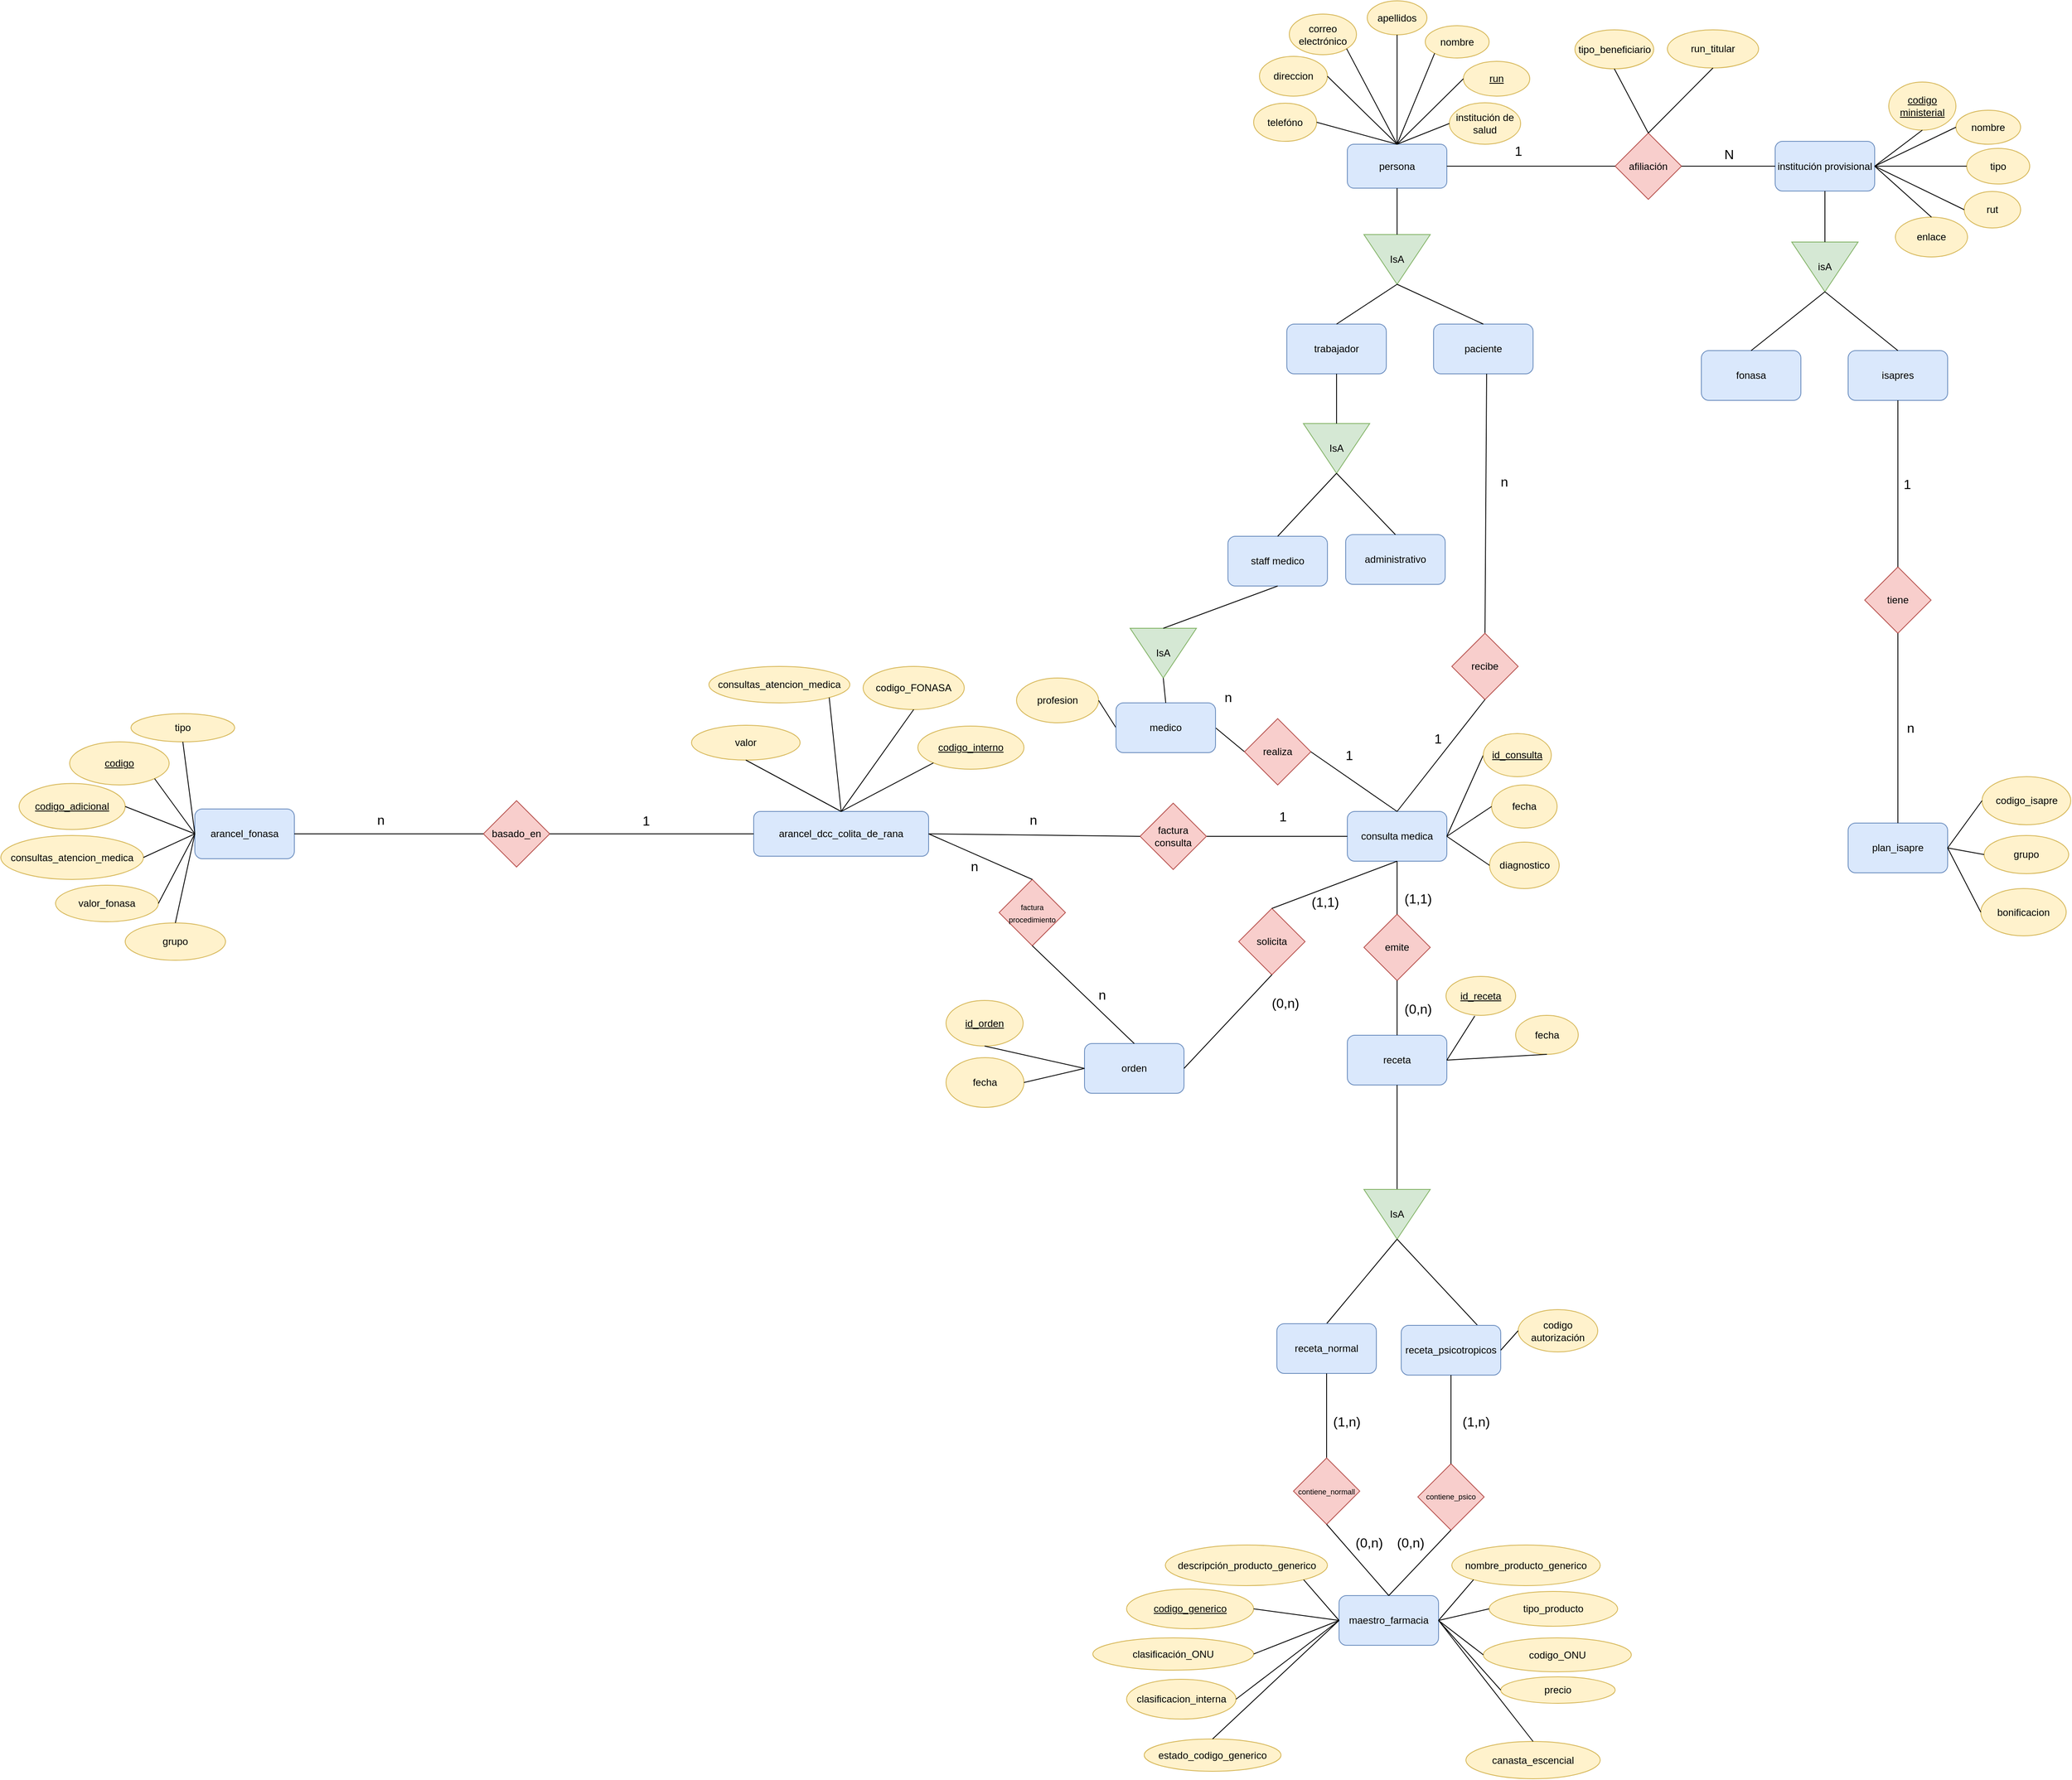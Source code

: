 <mxfile version="28.2.1">
  <diagram id="5fbcG3KwnYf6Rpxg08Wx" name="Página-1">
    <mxGraphModel dx="2157" dy="403" grid="0" gridSize="10" guides="1" tooltips="1" connect="1" arrows="1" fold="1" page="0" pageScale="1" pageWidth="827" pageHeight="1169" math="0" shadow="0">
      <root>
        <mxCell id="0" />
        <mxCell id="1" parent="0" />
        <mxCell id="uRwzK3sYCpa1AdK9t9Te-31" value="persona" style="rounded=1;whiteSpace=wrap;html=1;fillColor=#dae8fc;strokeColor=#6c8ebf;" parent="1" vertex="1">
          <mxGeometry x="138" y="909" width="120" height="53" as="geometry" />
        </mxCell>
        <mxCell id="uRwzK3sYCpa1AdK9t9Te-32" value="&lt;u&gt;run&lt;/u&gt;" style="ellipse;whiteSpace=wrap;html=1;fillColor=#fff2cc;strokeColor=#d6b656;" parent="1" vertex="1">
          <mxGeometry x="278" y="809" width="80" height="42" as="geometry" />
        </mxCell>
        <mxCell id="uRwzK3sYCpa1AdK9t9Te-33" value="nombre" style="ellipse;whiteSpace=wrap;html=1;fillColor=#fff2cc;strokeColor=#d6b656;" parent="1" vertex="1">
          <mxGeometry x="232" y="766" width="77" height="39" as="geometry" />
        </mxCell>
        <mxCell id="uRwzK3sYCpa1AdK9t9Te-34" value="apellidos" style="ellipse;whiteSpace=wrap;html=1;fillColor=#fff2cc;strokeColor=#d6b656;" parent="1" vertex="1">
          <mxGeometry x="162" y="736" width="72" height="41" as="geometry" />
        </mxCell>
        <mxCell id="uRwzK3sYCpa1AdK9t9Te-35" value="direccion" style="ellipse;whiteSpace=wrap;html=1;fillColor=#fff2cc;strokeColor=#d6b656;" parent="1" vertex="1">
          <mxGeometry x="32" y="803" width="82" height="48" as="geometry" />
        </mxCell>
        <mxCell id="uRwzK3sYCpa1AdK9t9Te-36" value="telefóno" style="ellipse;whiteSpace=wrap;html=1;fillColor=#fff2cc;strokeColor=#d6b656;" parent="1" vertex="1">
          <mxGeometry x="25" y="859.5" width="76" height="46" as="geometry" />
        </mxCell>
        <mxCell id="uRwzK3sYCpa1AdK9t9Te-37" value="correo electrónico" style="ellipse;whiteSpace=wrap;html=1;fillColor=#fff2cc;strokeColor=#d6b656;" parent="1" vertex="1">
          <mxGeometry x="68" y="752" width="81" height="49" as="geometry" />
        </mxCell>
        <mxCell id="uRwzK3sYCpa1AdK9t9Te-38" value="IsA" style="triangle;whiteSpace=wrap;html=1;direction=south;fillColor=#d5e8d4;strokeColor=#82b366;" parent="1" vertex="1">
          <mxGeometry x="158" y="1018" width="80" height="60" as="geometry" />
        </mxCell>
        <mxCell id="uRwzK3sYCpa1AdK9t9Te-40" value="trabajador" style="rounded=1;whiteSpace=wrap;html=1;fillColor=#dae8fc;strokeColor=#6c8ebf;" parent="1" vertex="1">
          <mxGeometry x="65" y="1126" width="120" height="60" as="geometry" />
        </mxCell>
        <mxCell id="uRwzK3sYCpa1AdK9t9Te-41" value="paciente" style="rounded=1;whiteSpace=wrap;html=1;fillColor=#dae8fc;strokeColor=#6c8ebf;" parent="1" vertex="1">
          <mxGeometry x="242" y="1126" width="120" height="60" as="geometry" />
        </mxCell>
        <mxCell id="uRwzK3sYCpa1AdK9t9Te-42" value="IsA" style="triangle;whiteSpace=wrap;html=1;direction=south;fillColor=#d5e8d4;strokeColor=#82b366;" parent="1" vertex="1">
          <mxGeometry x="85" y="1246" width="80" height="60" as="geometry" />
        </mxCell>
        <mxCell id="uRwzK3sYCpa1AdK9t9Te-43" value="staff medico" style="rounded=1;whiteSpace=wrap;html=1;fillColor=#dae8fc;strokeColor=#6c8ebf;" parent="1" vertex="1">
          <mxGeometry x="-6" y="1382" width="120" height="60" as="geometry" />
        </mxCell>
        <mxCell id="uRwzK3sYCpa1AdK9t9Te-44" value="administrativo" style="rounded=1;whiteSpace=wrap;html=1;fillColor=#dae8fc;strokeColor=#6c8ebf;" parent="1" vertex="1">
          <mxGeometry x="136" y="1380" width="120" height="60" as="geometry" />
        </mxCell>
        <mxCell id="uRwzK3sYCpa1AdK9t9Te-45" value="profesion" style="ellipse;whiteSpace=wrap;html=1;fillColor=#fff2cc;strokeColor=#d6b656;" parent="1" vertex="1">
          <mxGeometry x="-261" y="1553" width="99" height="54" as="geometry" />
        </mxCell>
        <mxCell id="uRwzK3sYCpa1AdK9t9Te-47" value="" style="endArrow=none;html=1;rounded=0;fontSize=12;startSize=8;endSize=8;curved=1;" parent="1" edge="1">
          <mxGeometry width="50" height="50" relative="1" as="geometry">
            <mxPoint x="304" y="1501" as="sourcePoint" />
            <mxPoint x="306" y="1186" as="targetPoint" />
          </mxGeometry>
        </mxCell>
        <mxCell id="uRwzK3sYCpa1AdK9t9Te-48" value="" style="endArrow=none;html=1;rounded=0;fontSize=12;startSize=8;endSize=8;curved=1;entryX=1;entryY=0.5;entryDx=0;entryDy=0;exitX=0;exitY=0.5;exitDx=0;exitDy=0;" parent="1" edge="1" target="pEswacvLzB_70uWH7xUG-117" source="uRwzK3sYCpa1AdK9t9Te-50">
          <mxGeometry width="50" height="50" relative="1" as="geometry">
            <mxPoint x="54" y="1529" as="sourcePoint" />
            <mxPoint x="54" y="1443" as="targetPoint" />
          </mxGeometry>
        </mxCell>
        <mxCell id="uRwzK3sYCpa1AdK9t9Te-49" value="recibe" style="rhombus;whiteSpace=wrap;html=1;fillColor=#f8cecc;strokeColor=#b85450;" parent="1" vertex="1">
          <mxGeometry x="264" y="1499" width="80" height="80" as="geometry" />
        </mxCell>
        <mxCell id="uRwzK3sYCpa1AdK9t9Te-50" value="realiza" style="rhombus;whiteSpace=wrap;html=1;fillColor=#f8cecc;strokeColor=#b85450;" parent="1" vertex="1">
          <mxGeometry x="14" y="1602" width="80" height="80" as="geometry" />
        </mxCell>
        <mxCell id="uRwzK3sYCpa1AdK9t9Te-51" value="consulta medica" style="rounded=1;whiteSpace=wrap;html=1;fillColor=#dae8fc;strokeColor=#6c8ebf;" parent="1" vertex="1">
          <mxGeometry x="138" y="1714" width="120" height="60" as="geometry" />
        </mxCell>
        <mxCell id="uRwzK3sYCpa1AdK9t9Te-52" value="" style="endArrow=none;html=1;rounded=0;fontSize=12;startSize=8;endSize=8;curved=1;entryX=0.5;entryY=1;entryDx=0;entryDy=0;exitX=0.5;exitY=0;exitDx=0;exitDy=0;" parent="1" source="uRwzK3sYCpa1AdK9t9Te-51" target="uRwzK3sYCpa1AdK9t9Te-49" edge="1">
          <mxGeometry width="50" height="50" relative="1" as="geometry">
            <mxPoint x="210" y="1680" as="sourcePoint" />
            <mxPoint x="260" y="1630" as="targetPoint" />
          </mxGeometry>
        </mxCell>
        <mxCell id="uRwzK3sYCpa1AdK9t9Te-53" value="" style="endArrow=none;html=1;rounded=0;fontSize=12;startSize=8;endSize=8;curved=1;entryX=1;entryY=0.5;entryDx=0;entryDy=0;exitX=0.5;exitY=0;exitDx=0;exitDy=0;" parent="1" source="uRwzK3sYCpa1AdK9t9Te-51" target="uRwzK3sYCpa1AdK9t9Te-50" edge="1">
          <mxGeometry width="50" height="50" relative="1" as="geometry">
            <mxPoint x="210" y="1680" as="sourcePoint" />
            <mxPoint x="260" y="1630" as="targetPoint" />
          </mxGeometry>
        </mxCell>
        <mxCell id="uRwzK3sYCpa1AdK9t9Te-54" value="" style="endArrow=none;html=1;rounded=0;fontSize=12;startSize=8;endSize=8;curved=1;entryX=1;entryY=0.5;entryDx=0;entryDy=0;exitX=0;exitY=0.5;exitDx=0;exitDy=0;" parent="1" source="uRwzK3sYCpa1AdK9t9Te-55" target="uRwzK3sYCpa1AdK9t9Te-51" edge="1">
          <mxGeometry width="50" height="50" relative="1" as="geometry">
            <mxPoint x="333" y="1696" as="sourcePoint" />
            <mxPoint x="260" y="1809" as="targetPoint" />
          </mxGeometry>
        </mxCell>
        <mxCell id="uRwzK3sYCpa1AdK9t9Te-55" value="&lt;u&gt;id_consulta&lt;/u&gt;" style="ellipse;whiteSpace=wrap;html=1;fillColor=#fff2cc;strokeColor=#d6b656;" parent="1" vertex="1">
          <mxGeometry x="302" y="1620" width="82" height="52" as="geometry" />
        </mxCell>
        <mxCell id="uRwzK3sYCpa1AdK9t9Te-56" value="fecha" style="ellipse;whiteSpace=wrap;html=1;fillColor=#fff2cc;strokeColor=#d6b656;" parent="1" vertex="1">
          <mxGeometry x="312" y="1682" width="79" height="52" as="geometry" />
        </mxCell>
        <mxCell id="uRwzK3sYCpa1AdK9t9Te-57" value="" style="endArrow=none;html=1;rounded=0;fontSize=12;startSize=8;endSize=8;curved=1;entryX=0;entryY=0.5;entryDx=0;entryDy=0;exitX=1;exitY=0.5;exitDx=0;exitDy=0;" parent="1" source="uRwzK3sYCpa1AdK9t9Te-51" target="uRwzK3sYCpa1AdK9t9Te-56" edge="1">
          <mxGeometry width="50" height="50" relative="1" as="geometry">
            <mxPoint x="260" y="1738" as="sourcePoint" />
            <mxPoint x="260" y="1809" as="targetPoint" />
          </mxGeometry>
        </mxCell>
        <mxCell id="uRwzK3sYCpa1AdK9t9Te-58" value="diagnostico" style="ellipse;whiteSpace=wrap;html=1;fillColor=#fff2cc;strokeColor=#d6b656;" parent="1" vertex="1">
          <mxGeometry x="309.5" y="1751" width="84" height="56" as="geometry" />
        </mxCell>
        <mxCell id="uRwzK3sYCpa1AdK9t9Te-59" value="" style="endArrow=none;html=1;rounded=0;fontSize=12;startSize=8;endSize=8;curved=1;entryX=1;entryY=0.5;entryDx=0;entryDy=0;exitX=0;exitY=0.5;exitDx=0;exitDy=0;" parent="1" source="uRwzK3sYCpa1AdK9t9Te-58" target="uRwzK3sYCpa1AdK9t9Te-51" edge="1">
          <mxGeometry width="50" height="50" relative="1" as="geometry">
            <mxPoint x="210" y="1859" as="sourcePoint" />
            <mxPoint x="260" y="1809" as="targetPoint" />
          </mxGeometry>
        </mxCell>
        <mxCell id="uRwzK3sYCpa1AdK9t9Te-62" value="emite" style="rhombus;whiteSpace=wrap;html=1;fillColor=#f8cecc;strokeColor=#b85450;" parent="1" vertex="1">
          <mxGeometry x="158" y="1838" width="80" height="80" as="geometry" />
        </mxCell>
        <mxCell id="uRwzK3sYCpa1AdK9t9Te-63" value="receta" style="rounded=1;whiteSpace=wrap;html=1;fillColor=#dae8fc;strokeColor=#6c8ebf;" parent="1" vertex="1">
          <mxGeometry x="138" y="1984" width="120" height="60" as="geometry" />
        </mxCell>
        <mxCell id="uRwzK3sYCpa1AdK9t9Te-64" value="&lt;u&gt;id_receta&lt;/u&gt;" style="ellipse;whiteSpace=wrap;html=1;fillColor=#fff2cc;strokeColor=#d6b656;" parent="1" vertex="1">
          <mxGeometry x="257" y="1913" width="84" height="47" as="geometry" />
        </mxCell>
        <mxCell id="uRwzK3sYCpa1AdK9t9Te-65" value="fecha" style="ellipse;whiteSpace=wrap;html=1;fillColor=#fff2cc;strokeColor=#d6b656;" parent="1" vertex="1">
          <mxGeometry x="341" y="1960" width="75.5" height="47" as="geometry" />
        </mxCell>
        <mxCell id="uRwzK3sYCpa1AdK9t9Te-80" value="solicita" style="rhombus;whiteSpace=wrap;html=1;fillColor=#f8cecc;strokeColor=#b85450;" parent="1" vertex="1">
          <mxGeometry x="7" y="1831" width="80" height="80" as="geometry" />
        </mxCell>
        <mxCell id="uRwzK3sYCpa1AdK9t9Te-81" value="orden" style="rounded=1;whiteSpace=wrap;html=1;fillColor=#dae8fc;strokeColor=#6c8ebf;" parent="1" vertex="1">
          <mxGeometry x="-179" y="1994" width="120" height="60" as="geometry" />
        </mxCell>
        <mxCell id="uRwzK3sYCpa1AdK9t9Te-82" value="" style="endArrow=none;html=1;rounded=0;fontSize=12;startSize=8;endSize=8;curved=1;entryX=0.5;entryY=1;entryDx=0;entryDy=0;exitX=0.5;exitY=0;exitDx=0;exitDy=0;" parent="1" source="uRwzK3sYCpa1AdK9t9Te-63" target="uRwzK3sYCpa1AdK9t9Te-62" edge="1">
          <mxGeometry width="50" height="50" relative="1" as="geometry">
            <mxPoint x="201" y="1982" as="sourcePoint" />
            <mxPoint x="201" y="1927" as="targetPoint" />
          </mxGeometry>
        </mxCell>
        <mxCell id="uRwzK3sYCpa1AdK9t9Te-83" value="" style="endArrow=none;html=1;rounded=0;fontSize=12;startSize=8;endSize=8;curved=1;entryX=0.413;entryY=1.016;entryDx=0;entryDy=0;entryPerimeter=0;exitX=1;exitY=0.5;exitDx=0;exitDy=0;" parent="1" source="uRwzK3sYCpa1AdK9t9Te-63" target="uRwzK3sYCpa1AdK9t9Te-64" edge="1">
          <mxGeometry width="50" height="50" relative="1" as="geometry">
            <mxPoint x="201" y="1982" as="sourcePoint" />
            <mxPoint x="251" y="1932" as="targetPoint" />
          </mxGeometry>
        </mxCell>
        <mxCell id="uRwzK3sYCpa1AdK9t9Te-84" value="" style="endArrow=none;html=1;rounded=0;fontSize=12;startSize=8;endSize=8;curved=1;entryX=0.5;entryY=1;entryDx=0;entryDy=0;exitX=1;exitY=0.5;exitDx=0;exitDy=0;" parent="1" source="uRwzK3sYCpa1AdK9t9Te-63" target="uRwzK3sYCpa1AdK9t9Te-65" edge="1">
          <mxGeometry width="50" height="50" relative="1" as="geometry">
            <mxPoint x="201" y="1982" as="sourcePoint" />
            <mxPoint x="251" y="1932" as="targetPoint" />
          </mxGeometry>
        </mxCell>
        <mxCell id="uRwzK3sYCpa1AdK9t9Te-98" value="&lt;u&gt;id_orden&lt;/u&gt;" style="ellipse;whiteSpace=wrap;html=1;fillColor=#fff2cc;strokeColor=#d6b656;" parent="1" vertex="1">
          <mxGeometry x="-346" y="1942" width="93" height="55" as="geometry" />
        </mxCell>
        <mxCell id="uRwzK3sYCpa1AdK9t9Te-99" value="fecha" style="ellipse;whiteSpace=wrap;html=1;fillColor=#fff2cc;strokeColor=#d6b656;" parent="1" vertex="1">
          <mxGeometry x="-346" y="2011" width="94" height="60" as="geometry" />
        </mxCell>
        <mxCell id="uRwzK3sYCpa1AdK9t9Te-102" value="" style="endArrow=none;html=1;rounded=0;fontSize=12;startSize=8;endSize=8;curved=1;entryX=0;entryY=0.5;entryDx=0;entryDy=0;exitX=0.5;exitY=1;exitDx=0;exitDy=0;" parent="1" source="uRwzK3sYCpa1AdK9t9Te-98" target="uRwzK3sYCpa1AdK9t9Te-81" edge="1">
          <mxGeometry width="50" height="50" relative="1" as="geometry">
            <mxPoint x="-208" y="1952" as="sourcePoint" />
            <mxPoint x="-158" y="1902" as="targetPoint" />
          </mxGeometry>
        </mxCell>
        <mxCell id="uRwzK3sYCpa1AdK9t9Te-103" value="" style="endArrow=none;html=1;rounded=0;fontSize=12;startSize=8;endSize=8;curved=1;entryX=0;entryY=0.5;entryDx=0;entryDy=0;exitX=1;exitY=0.5;exitDx=0;exitDy=0;" parent="1" source="uRwzK3sYCpa1AdK9t9Te-99" target="uRwzK3sYCpa1AdK9t9Te-81" edge="1">
          <mxGeometry width="50" height="50" relative="1" as="geometry">
            <mxPoint x="-208" y="1952" as="sourcePoint" />
            <mxPoint x="-158" y="1902" as="targetPoint" />
          </mxGeometry>
        </mxCell>
        <mxCell id="uRwzK3sYCpa1AdK9t9Te-106" value="afiliación" style="rhombus;whiteSpace=wrap;html=1;fillColor=#f8cecc;strokeColor=#b85450;" parent="1" vertex="1">
          <mxGeometry x="461" y="895.5" width="80" height="80" as="geometry" />
        </mxCell>
        <mxCell id="uRwzK3sYCpa1AdK9t9Te-107" value="institución provisional" style="rounded=1;whiteSpace=wrap;html=1;fillColor=#dae8fc;strokeColor=#6c8ebf;" parent="1" vertex="1">
          <mxGeometry x="654" y="905.5" width="120" height="60" as="geometry" />
        </mxCell>
        <mxCell id="uRwzK3sYCpa1AdK9t9Te-108" value="&lt;u&gt;codigo ministerial&lt;/u&gt;" style="ellipse;whiteSpace=wrap;html=1;fillColor=#fff2cc;strokeColor=#d6b656;" parent="1" vertex="1">
          <mxGeometry x="791" y="834" width="81" height="58" as="geometry" />
        </mxCell>
        <mxCell id="uRwzK3sYCpa1AdK9t9Te-109" value="nombre" style="ellipse;whiteSpace=wrap;html=1;fillColor=#fff2cc;strokeColor=#d6b656;" parent="1" vertex="1">
          <mxGeometry x="872" y="868" width="78" height="41" as="geometry" />
        </mxCell>
        <mxCell id="uRwzK3sYCpa1AdK9t9Te-110" value="tipo" style="ellipse;whiteSpace=wrap;html=1;fillColor=#fff2cc;strokeColor=#d6b656;" parent="1" vertex="1">
          <mxGeometry x="885" y="914" width="76" height="43" as="geometry" />
        </mxCell>
        <mxCell id="uRwzK3sYCpa1AdK9t9Te-111" value="rut" style="ellipse;whiteSpace=wrap;html=1;fillColor=#fff2cc;strokeColor=#d6b656;" parent="1" vertex="1">
          <mxGeometry x="882" y="966" width="68" height="44" as="geometry" />
        </mxCell>
        <mxCell id="uRwzK3sYCpa1AdK9t9Te-112" value="enlace" style="ellipse;whiteSpace=wrap;html=1;fillColor=#fff2cc;strokeColor=#d6b656;" parent="1" vertex="1">
          <mxGeometry x="799" y="997" width="87" height="48" as="geometry" />
        </mxCell>
        <mxCell id="uRwzK3sYCpa1AdK9t9Te-113" value="isA" style="triangle;whiteSpace=wrap;html=1;direction=south;fillColor=#d5e8d4;strokeColor=#82b366;" parent="1" vertex="1">
          <mxGeometry x="674" y="1027" width="80" height="60" as="geometry" />
        </mxCell>
        <mxCell id="uRwzK3sYCpa1AdK9t9Te-114" value="fonasa" style="rounded=1;whiteSpace=wrap;html=1;fillColor=#dae8fc;strokeColor=#6c8ebf;" parent="1" vertex="1">
          <mxGeometry x="565" y="1158" width="120" height="60" as="geometry" />
        </mxCell>
        <mxCell id="uRwzK3sYCpa1AdK9t9Te-115" value="" style="endArrow=none;html=1;rounded=0;fontSize=12;startSize=8;endSize=8;curved=1;exitX=1;exitY=0.5;exitDx=0;exitDy=0;" parent="1" source="uRwzK3sYCpa1AdK9t9Te-31" target="uRwzK3sYCpa1AdK9t9Te-106" edge="1">
          <mxGeometry width="50" height="50" relative="1" as="geometry">
            <mxPoint x="418" y="1075" as="sourcePoint" />
            <mxPoint x="468" y="1025" as="targetPoint" />
          </mxGeometry>
        </mxCell>
        <mxCell id="uRwzK3sYCpa1AdK9t9Te-116" value="1" style="text;html=1;align=center;verticalAlign=middle;resizable=0;points=[];autosize=1;strokeColor=none;fillColor=none;fontSize=16;" parent="1" vertex="1">
          <mxGeometry x="330.5" y="901.5" width="27" height="31" as="geometry" />
        </mxCell>
        <mxCell id="uRwzK3sYCpa1AdK9t9Te-117" value="" style="endArrow=none;html=1;rounded=0;fontSize=12;startSize=8;endSize=8;curved=1;exitX=1;exitY=0.5;exitDx=0;exitDy=0;entryX=0;entryY=0.5;entryDx=0;entryDy=0;" parent="1" source="uRwzK3sYCpa1AdK9t9Te-106" target="uRwzK3sYCpa1AdK9t9Te-107" edge="1">
          <mxGeometry width="50" height="50" relative="1" as="geometry">
            <mxPoint x="545" y="1075" as="sourcePoint" />
            <mxPoint x="595" y="1025" as="targetPoint" />
          </mxGeometry>
        </mxCell>
        <mxCell id="uRwzK3sYCpa1AdK9t9Te-118" value="N" style="text;html=1;align=center;verticalAlign=middle;resizable=0;points=[];autosize=1;strokeColor=none;fillColor=none;fontSize=16;" parent="1" vertex="1">
          <mxGeometry x="583" y="905.5" width="30" height="31" as="geometry" />
        </mxCell>
        <mxCell id="uRwzK3sYCpa1AdK9t9Te-120" value="tipo_beneficiario" style="ellipse;whiteSpace=wrap;html=1;fillColor=#fff2cc;strokeColor=#d6b656;" parent="1" vertex="1">
          <mxGeometry x="412.5" y="771" width="95" height="47" as="geometry" />
        </mxCell>
        <mxCell id="uRwzK3sYCpa1AdK9t9Te-121" value="run_titular" style="ellipse;whiteSpace=wrap;html=1;fillColor=#fff2cc;strokeColor=#d6b656;" parent="1" vertex="1">
          <mxGeometry x="524" y="771" width="110" height="46" as="geometry" />
        </mxCell>
        <mxCell id="uRwzK3sYCpa1AdK9t9Te-122" value="" style="endArrow=none;html=1;rounded=0;fontSize=12;startSize=8;endSize=8;curved=1;exitX=0.5;exitY=0;exitDx=0;exitDy=0;entryX=0.5;entryY=1;entryDx=0;entryDy=0;" parent="1" source="uRwzK3sYCpa1AdK9t9Te-106" target="uRwzK3sYCpa1AdK9t9Te-121" edge="1">
          <mxGeometry width="50" height="50" relative="1" as="geometry">
            <mxPoint x="523" y="1077" as="sourcePoint" />
            <mxPoint x="573" y="1027" as="targetPoint" />
          </mxGeometry>
        </mxCell>
        <mxCell id="uRwzK3sYCpa1AdK9t9Te-123" value="" style="endArrow=none;html=1;rounded=0;fontSize=12;startSize=8;endSize=8;curved=1;exitX=0.5;exitY=0;exitDx=0;exitDy=0;entryX=0.5;entryY=1;entryDx=0;entryDy=0;" parent="1" source="uRwzK3sYCpa1AdK9t9Te-106" target="uRwzK3sYCpa1AdK9t9Te-120" edge="1">
          <mxGeometry width="50" height="50" relative="1" as="geometry">
            <mxPoint x="523" y="1077" as="sourcePoint" />
            <mxPoint x="573" y="1027" as="targetPoint" />
          </mxGeometry>
        </mxCell>
        <mxCell id="uRwzK3sYCpa1AdK9t9Te-124" value="isapres" style="rounded=1;whiteSpace=wrap;html=1;fillColor=#dae8fc;strokeColor=#6c8ebf;" parent="1" vertex="1">
          <mxGeometry x="742" y="1158" width="120" height="60" as="geometry" />
        </mxCell>
        <mxCell id="uRwzK3sYCpa1AdK9t9Te-125" value="" style="endArrow=none;html=1;rounded=0;fontSize=12;startSize=8;endSize=8;curved=1;entryX=0.5;entryY=1;entryDx=0;entryDy=0;exitX=0;exitY=0.5;exitDx=0;exitDy=0;" parent="1" source="uRwzK3sYCpa1AdK9t9Te-113" target="uRwzK3sYCpa1AdK9t9Te-107" edge="1">
          <mxGeometry width="50" height="50" relative="1" as="geometry">
            <mxPoint x="661" y="1022" as="sourcePoint" />
            <mxPoint x="711" y="972" as="targetPoint" />
          </mxGeometry>
        </mxCell>
        <mxCell id="uRwzK3sYCpa1AdK9t9Te-126" value="" style="endArrow=none;html=1;rounded=0;fontSize=12;startSize=8;endSize=8;curved=1;exitX=1;exitY=0.5;exitDx=0;exitDy=0;entryX=0.5;entryY=0;entryDx=0;entryDy=0;" parent="1" source="uRwzK3sYCpa1AdK9t9Te-113" target="uRwzK3sYCpa1AdK9t9Te-124" edge="1">
          <mxGeometry width="50" height="50" relative="1" as="geometry">
            <mxPoint x="769" y="1095" as="sourcePoint" />
            <mxPoint x="819" y="1045" as="targetPoint" />
          </mxGeometry>
        </mxCell>
        <mxCell id="uRwzK3sYCpa1AdK9t9Te-127" value="" style="endArrow=none;html=1;rounded=0;fontSize=12;startSize=8;endSize=8;curved=1;exitX=1;exitY=0.5;exitDx=0;exitDy=0;entryX=0.5;entryY=0;entryDx=0;entryDy=0;" parent="1" source="uRwzK3sYCpa1AdK9t9Te-113" target="uRwzK3sYCpa1AdK9t9Te-114" edge="1">
          <mxGeometry width="50" height="50" relative="1" as="geometry">
            <mxPoint x="769" y="1095" as="sourcePoint" />
            <mxPoint x="819" y="1045" as="targetPoint" />
          </mxGeometry>
        </mxCell>
        <mxCell id="uRwzK3sYCpa1AdK9t9Te-128" value="" style="endArrow=none;html=1;rounded=0;fontSize=12;startSize=8;endSize=8;curved=1;entryX=1;entryY=0.5;entryDx=0;entryDy=0;exitX=0.5;exitY=1;exitDx=0;exitDy=0;" parent="1" source="uRwzK3sYCpa1AdK9t9Te-108" target="uRwzK3sYCpa1AdK9t9Te-107" edge="1">
          <mxGeometry width="50" height="50" relative="1" as="geometry">
            <mxPoint x="675" y="1101" as="sourcePoint" />
            <mxPoint x="725" y="1051" as="targetPoint" />
          </mxGeometry>
        </mxCell>
        <mxCell id="uRwzK3sYCpa1AdK9t9Te-129" value="" style="endArrow=none;html=1;rounded=0;fontSize=12;startSize=8;endSize=8;curved=1;entryX=1;entryY=0.5;entryDx=0;entryDy=0;exitX=0;exitY=0.5;exitDx=0;exitDy=0;" parent="1" source="uRwzK3sYCpa1AdK9t9Te-109" target="uRwzK3sYCpa1AdK9t9Te-107" edge="1">
          <mxGeometry width="50" height="50" relative="1" as="geometry">
            <mxPoint x="675" y="1101" as="sourcePoint" />
            <mxPoint x="725" y="1051" as="targetPoint" />
          </mxGeometry>
        </mxCell>
        <mxCell id="uRwzK3sYCpa1AdK9t9Te-130" value="" style="endArrow=none;html=1;rounded=0;fontSize=12;startSize=8;endSize=8;curved=1;exitX=1;exitY=0.5;exitDx=0;exitDy=0;entryX=0;entryY=0.5;entryDx=0;entryDy=0;" parent="1" source="uRwzK3sYCpa1AdK9t9Te-107" target="uRwzK3sYCpa1AdK9t9Te-110" edge="1">
          <mxGeometry width="50" height="50" relative="1" as="geometry">
            <mxPoint x="798" y="970" as="sourcePoint" />
            <mxPoint x="848" y="920" as="targetPoint" />
          </mxGeometry>
        </mxCell>
        <mxCell id="uRwzK3sYCpa1AdK9t9Te-131" value="" style="endArrow=none;html=1;rounded=0;fontSize=12;startSize=8;endSize=8;curved=1;exitX=1;exitY=0.5;exitDx=0;exitDy=0;entryX=0;entryY=0.5;entryDx=0;entryDy=0;" parent="1" source="uRwzK3sYCpa1AdK9t9Te-107" target="uRwzK3sYCpa1AdK9t9Te-111" edge="1">
          <mxGeometry width="50" height="50" relative="1" as="geometry">
            <mxPoint x="794" y="992" as="sourcePoint" />
            <mxPoint x="844" y="942" as="targetPoint" />
          </mxGeometry>
        </mxCell>
        <mxCell id="uRwzK3sYCpa1AdK9t9Te-132" value="" style="endArrow=none;html=1;rounded=0;fontSize=12;startSize=8;endSize=8;curved=1;exitX=1;exitY=0.5;exitDx=0;exitDy=0;entryX=0.5;entryY=0;entryDx=0;entryDy=0;" parent="1" source="uRwzK3sYCpa1AdK9t9Te-107" target="uRwzK3sYCpa1AdK9t9Te-112" edge="1">
          <mxGeometry width="50" height="50" relative="1" as="geometry">
            <mxPoint x="764" y="1027" as="sourcePoint" />
            <mxPoint x="814" y="977" as="targetPoint" />
          </mxGeometry>
        </mxCell>
        <mxCell id="uRwzK3sYCpa1AdK9t9Te-133" value="institución de salud" style="ellipse;whiteSpace=wrap;html=1;fillColor=#fff2cc;strokeColor=#d6b656;" parent="1" vertex="1">
          <mxGeometry x="261" y="859" width="86" height="50" as="geometry" />
        </mxCell>
        <mxCell id="uRwzK3sYCpa1AdK9t9Te-134" value="" style="endArrow=none;html=1;rounded=0;fontSize=12;startSize=8;endSize=8;curved=1;exitX=0.5;exitY=0;exitDx=0;exitDy=0;entryX=0;entryY=0.5;entryDx=0;entryDy=0;" parent="1" source="uRwzK3sYCpa1AdK9t9Te-31" target="uRwzK3sYCpa1AdK9t9Te-133" edge="1">
          <mxGeometry width="50" height="50" relative="1" as="geometry">
            <mxPoint x="191" y="904" as="sourcePoint" />
            <mxPoint x="241" y="854" as="targetPoint" />
          </mxGeometry>
        </mxCell>
        <mxCell id="uRwzK3sYCpa1AdK9t9Te-135" value="" style="endArrow=none;html=1;rounded=0;fontSize=12;startSize=8;endSize=8;curved=1;exitX=0.5;exitY=0;exitDx=0;exitDy=0;entryX=0;entryY=0.5;entryDx=0;entryDy=0;" parent="1" source="uRwzK3sYCpa1AdK9t9Te-31" target="uRwzK3sYCpa1AdK9t9Te-32" edge="1">
          <mxGeometry width="50" height="50" relative="1" as="geometry">
            <mxPoint x="299" y="1007" as="sourcePoint" />
            <mxPoint x="349" y="957" as="targetPoint" />
          </mxGeometry>
        </mxCell>
        <mxCell id="uRwzK3sYCpa1AdK9t9Te-136" value="" style="endArrow=none;html=1;rounded=0;fontSize=12;startSize=8;endSize=8;curved=1;exitX=0.5;exitY=0;exitDx=0;exitDy=0;entryX=0;entryY=1;entryDx=0;entryDy=0;" parent="1" source="uRwzK3sYCpa1AdK9t9Te-31" target="uRwzK3sYCpa1AdK9t9Te-33" edge="1">
          <mxGeometry width="50" height="50" relative="1" as="geometry">
            <mxPoint x="299" y="1007" as="sourcePoint" />
            <mxPoint x="349" y="957" as="targetPoint" />
          </mxGeometry>
        </mxCell>
        <mxCell id="uRwzK3sYCpa1AdK9t9Te-137" value="" style="endArrow=none;html=1;rounded=0;fontSize=12;startSize=8;endSize=8;curved=1;exitX=0.5;exitY=0;exitDx=0;exitDy=0;entryX=0.5;entryY=1;entryDx=0;entryDy=0;" parent="1" source="uRwzK3sYCpa1AdK9t9Te-31" target="uRwzK3sYCpa1AdK9t9Te-34" edge="1">
          <mxGeometry width="50" height="50" relative="1" as="geometry">
            <mxPoint x="299" y="1007" as="sourcePoint" />
            <mxPoint x="349" y="957" as="targetPoint" />
          </mxGeometry>
        </mxCell>
        <mxCell id="uRwzK3sYCpa1AdK9t9Te-138" value="" style="endArrow=none;html=1;rounded=0;fontSize=12;startSize=8;endSize=8;curved=1;exitX=0.5;exitY=0;exitDx=0;exitDy=0;entryX=1;entryY=1;entryDx=0;entryDy=0;" parent="1" source="uRwzK3sYCpa1AdK9t9Te-31" target="uRwzK3sYCpa1AdK9t9Te-37" edge="1">
          <mxGeometry width="50" height="50" relative="1" as="geometry">
            <mxPoint x="299" y="1007" as="sourcePoint" />
            <mxPoint x="349" y="957" as="targetPoint" />
          </mxGeometry>
        </mxCell>
        <mxCell id="uRwzK3sYCpa1AdK9t9Te-139" value="" style="endArrow=none;html=1;rounded=0;fontSize=12;startSize=8;endSize=8;curved=1;exitX=0.5;exitY=0;exitDx=0;exitDy=0;entryX=1;entryY=0.5;entryDx=0;entryDy=0;" parent="1" source="uRwzK3sYCpa1AdK9t9Te-31" target="uRwzK3sYCpa1AdK9t9Te-35" edge="1">
          <mxGeometry width="50" height="50" relative="1" as="geometry">
            <mxPoint x="186" y="1008" as="sourcePoint" />
            <mxPoint x="236" y="958" as="targetPoint" />
          </mxGeometry>
        </mxCell>
        <mxCell id="uRwzK3sYCpa1AdK9t9Te-140" value="" style="endArrow=none;html=1;rounded=0;fontSize=12;startSize=8;endSize=8;curved=1;exitX=0.5;exitY=0;exitDx=0;exitDy=0;entryX=1;entryY=0.5;entryDx=0;entryDy=0;" parent="1" source="uRwzK3sYCpa1AdK9t9Te-31" target="uRwzK3sYCpa1AdK9t9Te-36" edge="1">
          <mxGeometry width="50" height="50" relative="1" as="geometry">
            <mxPoint x="186" y="1008" as="sourcePoint" />
            <mxPoint x="236" y="958" as="targetPoint" />
          </mxGeometry>
        </mxCell>
        <mxCell id="uRwzK3sYCpa1AdK9t9Te-141" value="n" style="text;html=1;align=center;verticalAlign=middle;resizable=0;points=[];autosize=1;strokeColor=none;fillColor=none;fontSize=16;" parent="1" vertex="1">
          <mxGeometry x="-20" y="1560" width="27" height="31" as="geometry" />
        </mxCell>
        <mxCell id="uRwzK3sYCpa1AdK9t9Te-142" value="1" style="text;html=1;align=center;verticalAlign=middle;resizable=0;points=[];autosize=1;strokeColor=none;fillColor=none;fontSize=16;" parent="1" vertex="1">
          <mxGeometry x="126" y="1630" width="27" height="31" as="geometry" />
        </mxCell>
        <mxCell id="uRwzK3sYCpa1AdK9t9Te-143" value="n" style="text;html=1;align=center;verticalAlign=middle;resizable=0;points=[];autosize=1;strokeColor=none;fillColor=none;fontSize=16;" parent="1" vertex="1">
          <mxGeometry x="313.5" y="1300.5" width="27" height="31" as="geometry" />
        </mxCell>
        <mxCell id="uRwzK3sYCpa1AdK9t9Te-144" value="1" style="text;html=1;align=center;verticalAlign=middle;resizable=0;points=[];autosize=1;strokeColor=none;fillColor=none;fontSize=16;" parent="1" vertex="1">
          <mxGeometry x="233.5" y="1610.5" width="27" height="31" as="geometry" />
        </mxCell>
        <mxCell id="uRwzK3sYCpa1AdK9t9Te-145" value="" style="endArrow=none;html=1;rounded=0;fontSize=12;startSize=8;endSize=8;curved=1;entryX=0.5;entryY=1;entryDx=0;entryDy=0;exitX=0;exitY=0.5;exitDx=0;exitDy=0;" parent="1" source="uRwzK3sYCpa1AdK9t9Te-42" target="uRwzK3sYCpa1AdK9t9Te-40" edge="1">
          <mxGeometry width="50" height="50" relative="1" as="geometry">
            <mxPoint x="66" y="1478" as="sourcePoint" />
            <mxPoint x="116" y="1428" as="targetPoint" />
          </mxGeometry>
        </mxCell>
        <mxCell id="uRwzK3sYCpa1AdK9t9Te-146" value="" style="endArrow=none;html=1;rounded=0;fontSize=12;startSize=8;endSize=8;curved=1;entryX=1;entryY=0.5;entryDx=0;entryDy=0;exitX=0.5;exitY=0;exitDx=0;exitDy=0;" parent="1" source="uRwzK3sYCpa1AdK9t9Te-43" target="uRwzK3sYCpa1AdK9t9Te-42" edge="1">
          <mxGeometry width="50" height="50" relative="1" as="geometry">
            <mxPoint x="66" y="1478" as="sourcePoint" />
            <mxPoint x="116" y="1428" as="targetPoint" />
          </mxGeometry>
        </mxCell>
        <mxCell id="uRwzK3sYCpa1AdK9t9Te-147" value="" style="endArrow=none;html=1;rounded=0;fontSize=12;startSize=8;endSize=8;curved=1;entryX=1;entryY=0.5;entryDx=0;entryDy=0;exitX=0.5;exitY=0;exitDx=0;exitDy=0;" parent="1" source="uRwzK3sYCpa1AdK9t9Te-44" target="uRwzK3sYCpa1AdK9t9Te-42" edge="1">
          <mxGeometry width="50" height="50" relative="1" as="geometry">
            <mxPoint x="66" y="1478" as="sourcePoint" />
            <mxPoint x="116" y="1428" as="targetPoint" />
          </mxGeometry>
        </mxCell>
        <mxCell id="uRwzK3sYCpa1AdK9t9Te-148" value="" style="endArrow=none;html=1;rounded=0;fontSize=12;startSize=8;endSize=8;curved=1;entryX=0;entryY=0.5;entryDx=0;entryDy=0;exitX=1;exitY=0.5;exitDx=0;exitDy=0;" parent="1" source="uRwzK3sYCpa1AdK9t9Te-45" target="pEswacvLzB_70uWH7xUG-117" edge="1">
          <mxGeometry width="50" height="50" relative="1" as="geometry">
            <mxPoint x="66" y="1478" as="sourcePoint" />
            <mxPoint x="116" y="1428" as="targetPoint" />
          </mxGeometry>
        </mxCell>
        <mxCell id="uRwzK3sYCpa1AdK9t9Te-149" value="" style="endArrow=none;html=1;rounded=0;fontSize=12;startSize=8;endSize=8;curved=1;entryX=0.5;entryY=1;entryDx=0;entryDy=0;exitX=0;exitY=0.5;exitDx=0;exitDy=0;" parent="1" source="uRwzK3sYCpa1AdK9t9Te-38" target="uRwzK3sYCpa1AdK9t9Te-31" edge="1">
          <mxGeometry width="50" height="50" relative="1" as="geometry">
            <mxPoint x="156" y="1175" as="sourcePoint" />
            <mxPoint x="206" y="1125" as="targetPoint" />
          </mxGeometry>
        </mxCell>
        <mxCell id="uRwzK3sYCpa1AdK9t9Te-150" value="" style="endArrow=none;html=1;rounded=0;fontSize=12;startSize=8;endSize=8;curved=1;entryX=1;entryY=0.5;entryDx=0;entryDy=0;exitX=0.5;exitY=0;exitDx=0;exitDy=0;" parent="1" source="uRwzK3sYCpa1AdK9t9Te-40" target="uRwzK3sYCpa1AdK9t9Te-38" edge="1">
          <mxGeometry width="50" height="50" relative="1" as="geometry">
            <mxPoint x="156" y="1175" as="sourcePoint" />
            <mxPoint x="206" y="1125" as="targetPoint" />
          </mxGeometry>
        </mxCell>
        <mxCell id="uRwzK3sYCpa1AdK9t9Te-151" value="" style="endArrow=none;html=1;rounded=0;fontSize=12;startSize=8;endSize=8;curved=1;entryX=1;entryY=0.5;entryDx=0;entryDy=0;exitX=0.5;exitY=0;exitDx=0;exitDy=0;" parent="1" source="uRwzK3sYCpa1AdK9t9Te-41" target="uRwzK3sYCpa1AdK9t9Te-38" edge="1">
          <mxGeometry width="50" height="50" relative="1" as="geometry">
            <mxPoint x="156" y="1175" as="sourcePoint" />
            <mxPoint x="206" y="1125" as="targetPoint" />
          </mxGeometry>
        </mxCell>
        <mxCell id="pEswacvLzB_70uWH7xUG-1" value="" style="endArrow=none;html=1;rounded=0;fontSize=12;startSize=8;endSize=8;curved=1;entryX=0.5;entryY=1;entryDx=0;entryDy=0;exitX=0.5;exitY=0;exitDx=0;exitDy=0;" edge="1" parent="1" source="uRwzK3sYCpa1AdK9t9Te-62" target="uRwzK3sYCpa1AdK9t9Te-51">
          <mxGeometry width="50" height="50" relative="1" as="geometry">
            <mxPoint x="122" y="1897" as="sourcePoint" />
            <mxPoint x="172" y="1847" as="targetPoint" />
          </mxGeometry>
        </mxCell>
        <mxCell id="pEswacvLzB_70uWH7xUG-2" value="" style="endArrow=none;html=1;rounded=0;fontSize=12;startSize=8;endSize=8;curved=1;entryX=0.5;entryY=1;entryDx=0;entryDy=0;exitX=0.5;exitY=0;exitDx=0;exitDy=0;" edge="1" parent="1" source="uRwzK3sYCpa1AdK9t9Te-80" target="uRwzK3sYCpa1AdK9t9Te-51">
          <mxGeometry width="50" height="50" relative="1" as="geometry">
            <mxPoint x="122" y="1889" as="sourcePoint" />
            <mxPoint x="172" y="1839" as="targetPoint" />
          </mxGeometry>
        </mxCell>
        <mxCell id="pEswacvLzB_70uWH7xUG-3" value="" style="endArrow=none;html=1;rounded=0;fontSize=12;startSize=8;endSize=8;curved=1;entryX=0.5;entryY=1;entryDx=0;entryDy=0;exitX=1;exitY=0.5;exitDx=0;exitDy=0;" edge="1" parent="1" source="uRwzK3sYCpa1AdK9t9Te-81" target="uRwzK3sYCpa1AdK9t9Te-80">
          <mxGeometry width="50" height="50" relative="1" as="geometry">
            <mxPoint x="-49" y="1899" as="sourcePoint" />
            <mxPoint x="1" y="1849" as="targetPoint" />
          </mxGeometry>
        </mxCell>
        <mxCell id="pEswacvLzB_70uWH7xUG-4" value="(1,1)" style="text;html=1;align=center;verticalAlign=middle;resizable=0;points=[];autosize=1;strokeColor=none;fillColor=none;fontSize=16;" vertex="1" parent="1">
          <mxGeometry x="197" y="1803" width="51" height="31" as="geometry" />
        </mxCell>
        <mxCell id="pEswacvLzB_70uWH7xUG-5" value="(0,n)" style="text;html=1;align=center;verticalAlign=middle;resizable=0;points=[];autosize=1;strokeColor=none;fillColor=none;fontSize=16;" vertex="1" parent="1">
          <mxGeometry x="197" y="1936" width="51" height="31" as="geometry" />
        </mxCell>
        <mxCell id="pEswacvLzB_70uWH7xUG-7" value="(1,1)" style="text;html=1;align=center;verticalAlign=middle;resizable=0;points=[];autosize=1;strokeColor=none;fillColor=none;fontSize=16;" vertex="1" parent="1">
          <mxGeometry x="85" y="1807" width="51" height="31" as="geometry" />
        </mxCell>
        <mxCell id="pEswacvLzB_70uWH7xUG-8" value="(0,n)" style="text;html=1;align=center;verticalAlign=middle;resizable=0;points=[];autosize=1;strokeColor=none;fillColor=none;fontSize=16;" vertex="1" parent="1">
          <mxGeometry x="37.5" y="1929" width="51" height="31" as="geometry" />
        </mxCell>
        <mxCell id="pEswacvLzB_70uWH7xUG-11" value="" style="endArrow=none;html=1;rounded=0;fontSize=12;startSize=8;endSize=8;curved=1;entryX=0.5;entryY=1;entryDx=0;entryDy=0;exitX=0;exitY=0.5;exitDx=0;exitDy=0;" edge="1" parent="1" source="pEswacvLzB_70uWH7xUG-12" target="uRwzK3sYCpa1AdK9t9Te-63">
          <mxGeometry width="50" height="50" relative="1" as="geometry">
            <mxPoint x="-13" y="2157" as="sourcePoint" />
            <mxPoint x="136" y="2018" as="targetPoint" />
          </mxGeometry>
        </mxCell>
        <mxCell id="pEswacvLzB_70uWH7xUG-12" value="IsA" style="triangle;whiteSpace=wrap;html=1;direction=south;fillColor=#d5e8d4;strokeColor=#82b366;" vertex="1" parent="1">
          <mxGeometry x="158" y="2170" width="80" height="60" as="geometry" />
        </mxCell>
        <mxCell id="pEswacvLzB_70uWH7xUG-13" value="" style="endArrow=none;html=1;rounded=0;fontSize=12;startSize=8;endSize=8;curved=1;entryX=1;entryY=0.5;entryDx=0;entryDy=0;exitX=0.5;exitY=0;exitDx=0;exitDy=0;" edge="1" parent="1" source="pEswacvLzB_70uWH7xUG-15" target="pEswacvLzB_70uWH7xUG-12">
          <mxGeometry width="50" height="50" relative="1" as="geometry">
            <mxPoint x="-153" y="2244" as="sourcePoint" />
            <mxPoint x="-26" y="2181" as="targetPoint" />
          </mxGeometry>
        </mxCell>
        <mxCell id="pEswacvLzB_70uWH7xUG-14" value="" style="endArrow=none;html=1;rounded=0;fontSize=12;startSize=8;endSize=8;curved=1;entryX=1;entryY=0.5;entryDx=0;entryDy=0;exitX=1;exitY=0.5;exitDx=0;exitDy=0;" edge="1" parent="1" source="pEswacvLzB_70uWH7xUG-16" target="pEswacvLzB_70uWH7xUG-12">
          <mxGeometry width="50" height="50" relative="1" as="geometry">
            <mxPoint x="-79" y="2321" as="sourcePoint" />
            <mxPoint x="89" y="2255" as="targetPoint" />
          </mxGeometry>
        </mxCell>
        <mxCell id="pEswacvLzB_70uWH7xUG-15" value="receta_normal" style="rounded=1;whiteSpace=wrap;html=1;fillColor=#dae8fc;strokeColor=#6c8ebf;" vertex="1" parent="1">
          <mxGeometry x="53" y="2332" width="120" height="60" as="geometry" />
        </mxCell>
        <mxCell id="pEswacvLzB_70uWH7xUG-16" value="receta_psicotropicos" style="rounded=1;whiteSpace=wrap;html=1;fillColor=#dae8fc;strokeColor=#6c8ebf;" vertex="1" parent="1">
          <mxGeometry x="203" y="2334" width="120" height="60" as="geometry" />
        </mxCell>
        <mxCell id="pEswacvLzB_70uWH7xUG-17" value="codigo autorización" style="ellipse;whiteSpace=wrap;html=1;fillColor=#fff2cc;strokeColor=#d6b656;" vertex="1" parent="1">
          <mxGeometry x="344" y="2315" width="96" height="51" as="geometry" />
        </mxCell>
        <mxCell id="pEswacvLzB_70uWH7xUG-18" value="" style="endArrow=none;html=1;rounded=0;fontSize=12;startSize=8;endSize=8;curved=1;entryX=0;entryY=0.5;entryDx=0;entryDy=0;exitX=1;exitY=0.5;exitDx=0;exitDy=0;" edge="1" parent="1" source="pEswacvLzB_70uWH7xUG-16" target="pEswacvLzB_70uWH7xUG-17">
          <mxGeometry width="50" height="50" relative="1" as="geometry">
            <mxPoint x="-146" y="2383" as="sourcePoint" />
            <mxPoint x="-124" y="2429" as="targetPoint" />
          </mxGeometry>
        </mxCell>
        <mxCell id="pEswacvLzB_70uWH7xUG-19" value="" style="endArrow=none;html=1;rounded=0;fontSize=12;startSize=8;endSize=8;curved=1;entryX=0.5;entryY=1;entryDx=0;entryDy=0;exitX=0.5;exitY=0;exitDx=0;exitDy=0;" edge="1" parent="1" source="pEswacvLzB_70uWH7xUG-21" target="pEswacvLzB_70uWH7xUG-15">
          <mxGeometry width="50" height="50" relative="1" as="geometry">
            <mxPoint x="113" y="2496" as="sourcePoint" />
            <mxPoint x="117" y="2426" as="targetPoint" />
          </mxGeometry>
        </mxCell>
        <mxCell id="pEswacvLzB_70uWH7xUG-20" value="maestro_farmacia" style="rounded=1;whiteSpace=wrap;html=1;fillColor=#dae8fc;strokeColor=#6c8ebf;" vertex="1" parent="1">
          <mxGeometry x="128" y="2660" width="120" height="60" as="geometry" />
        </mxCell>
        <mxCell id="pEswacvLzB_70uWH7xUG-21" value="&lt;font style=&quot;font-size: 9px;&quot;&gt;contiene_normall&lt;/font&gt;" style="rhombus;whiteSpace=wrap;html=1;fillColor=#f8cecc;strokeColor=#b85450;" vertex="1" parent="1">
          <mxGeometry x="73" y="2494" width="80" height="80" as="geometry" />
        </mxCell>
        <mxCell id="pEswacvLzB_70uWH7xUG-22" value="" style="endArrow=none;html=1;rounded=0;fontSize=12;startSize=8;endSize=8;curved=1;entryX=0.5;entryY=1;entryDx=0;entryDy=0;exitX=0.5;exitY=0;exitDx=0;exitDy=0;" edge="1" parent="1" source="pEswacvLzB_70uWH7xUG-20" target="pEswacvLzB_70uWH7xUG-21">
          <mxGeometry width="50" height="50" relative="1" as="geometry">
            <mxPoint x="184" y="2508" as="sourcePoint" />
            <mxPoint x="234" y="2458" as="targetPoint" />
          </mxGeometry>
        </mxCell>
        <mxCell id="pEswacvLzB_70uWH7xUG-23" value="contiene_psico" style="rhombus;whiteSpace=wrap;html=1;fontSize=9;fillColor=#f8cecc;strokeColor=#b85450;" vertex="1" parent="1">
          <mxGeometry x="223" y="2501" width="80" height="80" as="geometry" />
        </mxCell>
        <mxCell id="pEswacvLzB_70uWH7xUG-24" value="" style="endArrow=none;html=1;rounded=0;fontSize=12;startSize=8;endSize=8;curved=1;entryX=0.5;entryY=1;entryDx=0;entryDy=0;exitX=0.5;exitY=0;exitDx=0;exitDy=0;" edge="1" parent="1" source="pEswacvLzB_70uWH7xUG-23" target="pEswacvLzB_70uWH7xUG-16">
          <mxGeometry width="50" height="50" relative="1" as="geometry">
            <mxPoint x="184" y="2335" as="sourcePoint" />
            <mxPoint x="234" y="2285" as="targetPoint" />
          </mxGeometry>
        </mxCell>
        <mxCell id="pEswacvLzB_70uWH7xUG-25" style="edgeStyle=none;curved=1;rounded=0;orthogonalLoop=1;jettySize=auto;html=1;exitX=1;exitY=1;exitDx=0;exitDy=0;fontSize=12;startSize=8;endSize=8;" edge="1" parent="1" source="pEswacvLzB_70uWH7xUG-23" target="pEswacvLzB_70uWH7xUG-23">
          <mxGeometry relative="1" as="geometry" />
        </mxCell>
        <mxCell id="pEswacvLzB_70uWH7xUG-26" value="" style="endArrow=none;html=1;rounded=0;fontSize=12;startSize=8;endSize=8;curved=1;entryX=0.5;entryY=1;entryDx=0;entryDy=0;exitX=0.5;exitY=0;exitDx=0;exitDy=0;" edge="1" parent="1" source="pEswacvLzB_70uWH7xUG-20" target="pEswacvLzB_70uWH7xUG-23">
          <mxGeometry width="50" height="50" relative="1" as="geometry">
            <mxPoint x="267" y="2562" as="sourcePoint" />
            <mxPoint x="317" y="2512" as="targetPoint" />
          </mxGeometry>
        </mxCell>
        <mxCell id="pEswacvLzB_70uWH7xUG-27" value="(1,n)" style="text;html=1;align=center;verticalAlign=middle;resizable=0;points=[];autosize=1;strokeColor=none;fillColor=none;fontSize=16;" vertex="1" parent="1">
          <mxGeometry x="111" y="2434.5" width="51" height="31" as="geometry" />
        </mxCell>
        <mxCell id="pEswacvLzB_70uWH7xUG-28" value="(0,n)" style="text;html=1;align=center;verticalAlign=middle;resizable=0;points=[];autosize=1;strokeColor=none;fillColor=none;fontSize=16;" vertex="1" parent="1">
          <mxGeometry x="138" y="2580.5" width="51" height="31" as="geometry" />
        </mxCell>
        <mxCell id="pEswacvLzB_70uWH7xUG-29" value="(1,n)" style="text;html=1;align=center;verticalAlign=middle;resizable=0;points=[];autosize=1;strokeColor=none;fillColor=none;fontSize=16;" vertex="1" parent="1">
          <mxGeometry x="267" y="2434.5" width="51" height="31" as="geometry" />
        </mxCell>
        <mxCell id="pEswacvLzB_70uWH7xUG-30" value="(0,n)" style="text;html=1;align=center;verticalAlign=middle;resizable=0;points=[];autosize=1;strokeColor=none;fillColor=none;fontSize=16;" vertex="1" parent="1">
          <mxGeometry x="188.5" y="2580.5" width="51" height="31" as="geometry" />
        </mxCell>
        <mxCell id="pEswacvLzB_70uWH7xUG-31" value="&lt;u&gt;codigo_generico&lt;/u&gt;" style="ellipse;whiteSpace=wrap;html=1;fillColor=#fff2cc;strokeColor=#d6b656;" vertex="1" parent="1">
          <mxGeometry x="-128.25" y="2652" width="153.25" height="48" as="geometry" />
        </mxCell>
        <mxCell id="pEswacvLzB_70uWH7xUG-33" value="nombre_producto_generico" style="ellipse;whiteSpace=wrap;html=1;fillColor=#fff2cc;strokeColor=#d6b656;" vertex="1" parent="1">
          <mxGeometry x="264" y="2599" width="179" height="49" as="geometry" />
        </mxCell>
        <mxCell id="pEswacvLzB_70uWH7xUG-34" value="descripción_producto_generico" style="ellipse;whiteSpace=wrap;html=1;fillColor=#fff2cc;strokeColor=#d6b656;" vertex="1" parent="1">
          <mxGeometry x="-81.5" y="2599" width="195.5" height="49" as="geometry" />
        </mxCell>
        <mxCell id="pEswacvLzB_70uWH7xUG-35" value="tipo_producto" style="ellipse;whiteSpace=wrap;html=1;fillColor=#fff2cc;strokeColor=#d6b656;" vertex="1" parent="1">
          <mxGeometry x="309" y="2655" width="155" height="42" as="geometry" />
        </mxCell>
        <mxCell id="pEswacvLzB_70uWH7xUG-36" value="codigo_ONU" style="ellipse;whiteSpace=wrap;html=1;fillColor=#fff2cc;strokeColor=#d6b656;" vertex="1" parent="1">
          <mxGeometry x="302" y="2711" width="178.5" height="41" as="geometry" />
        </mxCell>
        <mxCell id="pEswacvLzB_70uWH7xUG-37" value="clasificación_ONU" style="ellipse;whiteSpace=wrap;html=1;fillColor=#fff2cc;strokeColor=#d6b656;" vertex="1" parent="1">
          <mxGeometry x="-169" y="2711" width="194" height="39" as="geometry" />
        </mxCell>
        <mxCell id="pEswacvLzB_70uWH7xUG-38" value="clasificacion_interna" style="ellipse;whiteSpace=wrap;html=1;fillColor=#fff2cc;strokeColor=#d6b656;" vertex="1" parent="1">
          <mxGeometry x="-128.25" y="2761" width="132" height="48" as="geometry" />
        </mxCell>
        <mxCell id="pEswacvLzB_70uWH7xUG-39" value="estado_codigo_generico" style="ellipse;whiteSpace=wrap;html=1;fillColor=#fff2cc;strokeColor=#d6b656;" vertex="1" parent="1">
          <mxGeometry x="-107" y="2833" width="165" height="39" as="geometry" />
        </mxCell>
        <mxCell id="pEswacvLzB_70uWH7xUG-40" value="canasta_escencial" style="ellipse;whiteSpace=wrap;html=1;fillColor=#fff2cc;strokeColor=#d6b656;" vertex="1" parent="1">
          <mxGeometry x="281" y="2836" width="162" height="45" as="geometry" />
        </mxCell>
        <mxCell id="pEswacvLzB_70uWH7xUG-41" value="precio" style="ellipse;whiteSpace=wrap;html=1;fillColor=#fff2cc;strokeColor=#d6b656;" vertex="1" parent="1">
          <mxGeometry x="323" y="2758" width="138" height="32" as="geometry" />
        </mxCell>
        <mxCell id="pEswacvLzB_70uWH7xUG-43" value="" style="endArrow=none;html=1;rounded=0;fontSize=12;startSize=8;endSize=8;curved=1;exitX=0;exitY=0.5;exitDx=0;exitDy=0;entryX=1;entryY=1;entryDx=0;entryDy=0;" edge="1" parent="1" source="pEswacvLzB_70uWH7xUG-20" target="pEswacvLzB_70uWH7xUG-34">
          <mxGeometry width="50" height="50" relative="1" as="geometry">
            <mxPoint x="104" y="2693" as="sourcePoint" />
            <mxPoint x="154" y="2643" as="targetPoint" />
          </mxGeometry>
        </mxCell>
        <mxCell id="pEswacvLzB_70uWH7xUG-44" value="" style="endArrow=none;html=1;rounded=0;fontSize=12;startSize=8;endSize=8;curved=1;exitX=0;exitY=0.5;exitDx=0;exitDy=0;entryX=1;entryY=0.5;entryDx=0;entryDy=0;" edge="1" parent="1" source="pEswacvLzB_70uWH7xUG-20" target="pEswacvLzB_70uWH7xUG-31">
          <mxGeometry width="50" height="50" relative="1" as="geometry">
            <mxPoint x="104" y="2693" as="sourcePoint" />
            <mxPoint x="154" y="2643" as="targetPoint" />
          </mxGeometry>
        </mxCell>
        <mxCell id="pEswacvLzB_70uWH7xUG-45" style="edgeStyle=none;curved=1;rounded=0;orthogonalLoop=1;jettySize=auto;html=1;entryX=0;entryY=0.5;entryDx=0;entryDy=0;fontSize=12;startSize=8;endSize=8;" edge="1" parent="1" source="pEswacvLzB_70uWH7xUG-20" target="pEswacvLzB_70uWH7xUG-20">
          <mxGeometry relative="1" as="geometry" />
        </mxCell>
        <mxCell id="pEswacvLzB_70uWH7xUG-47" value="" style="endArrow=none;html=1;rounded=0;fontSize=12;startSize=8;endSize=8;curved=1;entryX=0;entryY=0.5;entryDx=0;entryDy=0;exitX=1;exitY=0.5;exitDx=0;exitDy=0;" edge="1" parent="1" source="pEswacvLzB_70uWH7xUG-37" target="pEswacvLzB_70uWH7xUG-20">
          <mxGeometry width="50" height="50" relative="1" as="geometry">
            <mxPoint x="104" y="2693" as="sourcePoint" />
            <mxPoint x="154" y="2643" as="targetPoint" />
          </mxGeometry>
        </mxCell>
        <mxCell id="pEswacvLzB_70uWH7xUG-48" value="" style="endArrow=none;html=1;rounded=0;fontSize=12;startSize=8;endSize=8;curved=1;entryX=0;entryY=0.5;entryDx=0;entryDy=0;exitX=1;exitY=0.5;exitDx=0;exitDy=0;" edge="1" parent="1" source="pEswacvLzB_70uWH7xUG-38" target="pEswacvLzB_70uWH7xUG-20">
          <mxGeometry width="50" height="50" relative="1" as="geometry">
            <mxPoint x="104" y="2693" as="sourcePoint" />
            <mxPoint x="154" y="2643" as="targetPoint" />
          </mxGeometry>
        </mxCell>
        <mxCell id="pEswacvLzB_70uWH7xUG-49" value="" style="endArrow=none;html=1;rounded=0;fontSize=12;startSize=8;endSize=8;curved=1;entryX=0;entryY=0.5;entryDx=0;entryDy=0;exitX=0.5;exitY=0;exitDx=0;exitDy=0;" edge="1" parent="1" source="pEswacvLzB_70uWH7xUG-39" target="pEswacvLzB_70uWH7xUG-20">
          <mxGeometry width="50" height="50" relative="1" as="geometry">
            <mxPoint x="104" y="2693" as="sourcePoint" />
            <mxPoint x="154" y="2643" as="targetPoint" />
          </mxGeometry>
        </mxCell>
        <mxCell id="pEswacvLzB_70uWH7xUG-50" value="" style="endArrow=none;html=1;rounded=0;fontSize=12;startSize=8;endSize=8;curved=1;exitX=1;exitY=0.5;exitDx=0;exitDy=0;entryX=0;entryY=1;entryDx=0;entryDy=0;" edge="1" parent="1" source="pEswacvLzB_70uWH7xUG-20" target="pEswacvLzB_70uWH7xUG-33">
          <mxGeometry width="50" height="50" relative="1" as="geometry">
            <mxPoint x="250" y="2693" as="sourcePoint" />
            <mxPoint x="300" y="2643" as="targetPoint" />
          </mxGeometry>
        </mxCell>
        <mxCell id="pEswacvLzB_70uWH7xUG-51" value="" style="endArrow=none;html=1;rounded=0;fontSize=12;startSize=8;endSize=8;curved=1;exitX=1;exitY=0.5;exitDx=0;exitDy=0;entryX=0;entryY=0.5;entryDx=0;entryDy=0;" edge="1" parent="1" source="pEswacvLzB_70uWH7xUG-20" target="pEswacvLzB_70uWH7xUG-35">
          <mxGeometry width="50" height="50" relative="1" as="geometry">
            <mxPoint x="250" y="2693" as="sourcePoint" />
            <mxPoint x="300" y="2643" as="targetPoint" />
          </mxGeometry>
        </mxCell>
        <mxCell id="pEswacvLzB_70uWH7xUG-53" value="" style="endArrow=none;html=1;rounded=0;fontSize=12;startSize=8;endSize=8;curved=1;exitX=1;exitY=0.5;exitDx=0;exitDy=0;entryX=0;entryY=0.5;entryDx=0;entryDy=0;" edge="1" parent="1" source="pEswacvLzB_70uWH7xUG-20" target="pEswacvLzB_70uWH7xUG-36">
          <mxGeometry width="50" height="50" relative="1" as="geometry">
            <mxPoint x="224" y="2609" as="sourcePoint" />
            <mxPoint x="274" y="2559" as="targetPoint" />
          </mxGeometry>
        </mxCell>
        <mxCell id="pEswacvLzB_70uWH7xUG-54" value="" style="endArrow=none;html=1;rounded=0;fontSize=12;startSize=8;endSize=8;curved=1;exitX=1;exitY=0.5;exitDx=0;exitDy=0;entryX=0;entryY=0.5;entryDx=0;entryDy=0;" edge="1" parent="1" source="pEswacvLzB_70uWH7xUG-20" target="pEswacvLzB_70uWH7xUG-41">
          <mxGeometry width="50" height="50" relative="1" as="geometry">
            <mxPoint x="224" y="2609" as="sourcePoint" />
            <mxPoint x="274" y="2559" as="targetPoint" />
          </mxGeometry>
        </mxCell>
        <mxCell id="pEswacvLzB_70uWH7xUG-55" value="" style="endArrow=none;html=1;rounded=0;fontSize=12;startSize=8;endSize=8;curved=1;exitX=1;exitY=0.5;exitDx=0;exitDy=0;entryX=0.5;entryY=0;entryDx=0;entryDy=0;" edge="1" parent="1" source="pEswacvLzB_70uWH7xUG-20" target="pEswacvLzB_70uWH7xUG-40">
          <mxGeometry width="50" height="50" relative="1" as="geometry">
            <mxPoint x="224" y="2690" as="sourcePoint" />
            <mxPoint x="274" y="2640" as="targetPoint" />
          </mxGeometry>
        </mxCell>
        <mxCell id="pEswacvLzB_70uWH7xUG-60" value="" style="endArrow=none;html=1;rounded=0;fontSize=12;startSize=8;endSize=8;curved=1;entryX=0;entryY=0.5;entryDx=0;entryDy=0;exitX=1;exitY=0.5;exitDx=0;exitDy=0;" edge="1" parent="1" source="pEswacvLzB_70uWH7xUG-61" target="uRwzK3sYCpa1AdK9t9Te-51">
          <mxGeometry width="50" height="50" relative="1" as="geometry">
            <mxPoint x="-25" y="1740" as="sourcePoint" />
            <mxPoint x="41" y="1774" as="targetPoint" />
          </mxGeometry>
        </mxCell>
        <mxCell id="pEswacvLzB_70uWH7xUG-61" value="factura consulta" style="rhombus;whiteSpace=wrap;html=1;fillColor=#f8cecc;strokeColor=#b85450;" vertex="1" parent="1">
          <mxGeometry x="-112" y="1704" width="80" height="80" as="geometry" />
        </mxCell>
        <mxCell id="pEswacvLzB_70uWH7xUG-62" value="&lt;font style=&quot;font-size: 9px;&quot;&gt;factura procedimiento&lt;/font&gt;" style="rhombus;whiteSpace=wrap;html=1;fillColor=#f8cecc;strokeColor=#b85450;" vertex="1" parent="1">
          <mxGeometry x="-282.0" y="1796" width="80" height="80" as="geometry" />
        </mxCell>
        <mxCell id="pEswacvLzB_70uWH7xUG-64" value="arancel_dcc_colita_de_rana" style="rounded=1;whiteSpace=wrap;html=1;fillColor=#dae8fc;strokeColor=#6c8ebf;" vertex="1" parent="1">
          <mxGeometry x="-578" y="1714" width="211" height="54" as="geometry" />
        </mxCell>
        <mxCell id="pEswacvLzB_70uWH7xUG-65" value="" style="endArrow=none;html=1;rounded=0;fontSize=12;startSize=8;endSize=8;curved=1;exitX=1;exitY=0.5;exitDx=0;exitDy=0;entryX=0;entryY=0.5;entryDx=0;entryDy=0;" edge="1" parent="1" source="pEswacvLzB_70uWH7xUG-64" target="pEswacvLzB_70uWH7xUG-61">
          <mxGeometry width="50" height="50" relative="1" as="geometry">
            <mxPoint x="-123" y="1820" as="sourcePoint" />
            <mxPoint x="-73" y="1770" as="targetPoint" />
          </mxGeometry>
        </mxCell>
        <mxCell id="pEswacvLzB_70uWH7xUG-66" value="" style="endArrow=none;html=1;rounded=0;fontSize=12;startSize=8;endSize=8;curved=1;entryX=0.5;entryY=0;entryDx=0;entryDy=0;exitX=1;exitY=0.5;exitDx=0;exitDy=0;" edge="1" parent="1" source="pEswacvLzB_70uWH7xUG-64" target="pEswacvLzB_70uWH7xUG-62">
          <mxGeometry width="50" height="50" relative="1" as="geometry">
            <mxPoint x="-324" y="1744" as="sourcePoint" />
            <mxPoint x="-274" y="1694" as="targetPoint" />
          </mxGeometry>
        </mxCell>
        <mxCell id="pEswacvLzB_70uWH7xUG-67" value="" style="endArrow=none;html=1;rounded=0;fontSize=12;startSize=8;endSize=8;curved=1;exitX=0.5;exitY=1;exitDx=0;exitDy=0;entryX=0.5;entryY=0;entryDx=0;entryDy=0;" edge="1" parent="1" source="pEswacvLzB_70uWH7xUG-62" target="uRwzK3sYCpa1AdK9t9Te-81">
          <mxGeometry width="50" height="50" relative="1" as="geometry">
            <mxPoint x="-157" y="1744" as="sourcePoint" />
            <mxPoint x="-107" y="1694" as="targetPoint" />
          </mxGeometry>
        </mxCell>
        <mxCell id="pEswacvLzB_70uWH7xUG-68" value="1" style="text;html=1;align=center;verticalAlign=middle;resizable=0;points=[];autosize=1;strokeColor=none;fillColor=none;fontSize=16;" vertex="1" parent="1">
          <mxGeometry x="46" y="1704" width="27" height="31" as="geometry" />
        </mxCell>
        <mxCell id="pEswacvLzB_70uWH7xUG-69" value="n" style="text;html=1;align=center;verticalAlign=middle;resizable=0;points=[];autosize=1;strokeColor=none;fillColor=none;fontSize=16;" vertex="1" parent="1">
          <mxGeometry x="-255" y="1708.5" width="27" height="31" as="geometry" />
        </mxCell>
        <mxCell id="pEswacvLzB_70uWH7xUG-70" value="n" style="text;html=1;align=center;verticalAlign=middle;resizable=0;points=[];autosize=1;strokeColor=none;fillColor=none;fontSize=16;" vertex="1" parent="1">
          <mxGeometry x="-325.5" y="1764.5" width="27" height="31" as="geometry" />
        </mxCell>
        <mxCell id="pEswacvLzB_70uWH7xUG-71" value="n" style="text;html=1;align=center;verticalAlign=middle;resizable=0;points=[];autosize=1;strokeColor=none;fillColor=none;fontSize=16;" vertex="1" parent="1">
          <mxGeometry x="-171.5" y="1919.5" width="27" height="31" as="geometry" />
        </mxCell>
        <mxCell id="pEswacvLzB_70uWH7xUG-72" value="&lt;u&gt;codigo_interno&lt;/u&gt;" style="ellipse;whiteSpace=wrap;html=1;fillColor=#fff2cc;strokeColor=#d6b656;" vertex="1" parent="1">
          <mxGeometry x="-380" y="1611" width="128" height="52" as="geometry" />
        </mxCell>
        <mxCell id="pEswacvLzB_70uWH7xUG-73" value="codigo_FONASA" style="ellipse;whiteSpace=wrap;html=1;fillColor=#fff2cc;strokeColor=#d6b656;" vertex="1" parent="1">
          <mxGeometry x="-446" y="1539" width="122" height="52" as="geometry" />
        </mxCell>
        <mxCell id="pEswacvLzB_70uWH7xUG-74" value="consultas_atencion_medica" style="ellipse;whiteSpace=wrap;html=1;fillColor=#fff2cc;strokeColor=#d6b656;" vertex="1" parent="1">
          <mxGeometry x="-632" y="1539" width="170" height="44" as="geometry" />
        </mxCell>
        <mxCell id="pEswacvLzB_70uWH7xUG-75" value="valor" style="ellipse;whiteSpace=wrap;html=1;fillColor=#fff2cc;strokeColor=#d6b656;" vertex="1" parent="1">
          <mxGeometry x="-653" y="1610" width="131" height="42" as="geometry" />
        </mxCell>
        <mxCell id="pEswacvLzB_70uWH7xUG-76" value="" style="endArrow=none;html=1;rounded=0;fontSize=12;startSize=8;endSize=8;curved=1;exitX=0.5;exitY=0;exitDx=0;exitDy=0;entryX=0;entryY=1;entryDx=0;entryDy=0;" edge="1" parent="1" source="pEswacvLzB_70uWH7xUG-64" target="pEswacvLzB_70uWH7xUG-72">
          <mxGeometry width="50" height="50" relative="1" as="geometry">
            <mxPoint x="-448" y="1732" as="sourcePoint" />
            <mxPoint x="-398" y="1682" as="targetPoint" />
          </mxGeometry>
        </mxCell>
        <mxCell id="pEswacvLzB_70uWH7xUG-77" value="" style="endArrow=none;html=1;rounded=0;fontSize=12;startSize=8;endSize=8;curved=1;exitX=0.5;exitY=0;exitDx=0;exitDy=0;entryX=0.5;entryY=1;entryDx=0;entryDy=0;" edge="1" parent="1" source="pEswacvLzB_70uWH7xUG-64" target="pEswacvLzB_70uWH7xUG-73">
          <mxGeometry width="50" height="50" relative="1" as="geometry">
            <mxPoint x="-448" y="1732" as="sourcePoint" />
            <mxPoint x="-398" y="1682" as="targetPoint" />
          </mxGeometry>
        </mxCell>
        <mxCell id="pEswacvLzB_70uWH7xUG-78" value="" style="endArrow=none;html=1;rounded=0;fontSize=12;startSize=8;endSize=8;curved=1;exitX=0.5;exitY=0;exitDx=0;exitDy=0;entryX=1;entryY=1;entryDx=0;entryDy=0;" edge="1" parent="1" source="pEswacvLzB_70uWH7xUG-64" target="pEswacvLzB_70uWH7xUG-74">
          <mxGeometry width="50" height="50" relative="1" as="geometry">
            <mxPoint x="-448" y="1732" as="sourcePoint" />
            <mxPoint x="-505" y="1602" as="targetPoint" />
          </mxGeometry>
        </mxCell>
        <mxCell id="pEswacvLzB_70uWH7xUG-79" value="" style="endArrow=none;html=1;rounded=0;fontSize=12;startSize=8;endSize=8;curved=1;exitX=0.5;exitY=0;exitDx=0;exitDy=0;entryX=0.5;entryY=1;entryDx=0;entryDy=0;" edge="1" parent="1" source="pEswacvLzB_70uWH7xUG-64" target="pEswacvLzB_70uWH7xUG-75">
          <mxGeometry width="50" height="50" relative="1" as="geometry">
            <mxPoint x="-448" y="1732" as="sourcePoint" />
            <mxPoint x="-398" y="1682" as="targetPoint" />
          </mxGeometry>
        </mxCell>
        <mxCell id="pEswacvLzB_70uWH7xUG-80" value="basado_en" style="rhombus;whiteSpace=wrap;html=1;fillColor=#f8cecc;strokeColor=#b85450;" vertex="1" parent="1">
          <mxGeometry x="-904" y="1701" width="80" height="80" as="geometry" />
        </mxCell>
        <mxCell id="pEswacvLzB_70uWH7xUG-81" value="" style="endArrow=none;html=1;rounded=0;fontSize=12;startSize=8;endSize=8;curved=1;exitX=1;exitY=0.5;exitDx=0;exitDy=0;entryX=0;entryY=0.5;entryDx=0;entryDy=0;" edge="1" parent="1" source="pEswacvLzB_70uWH7xUG-80" target="pEswacvLzB_70uWH7xUG-64">
          <mxGeometry width="50" height="50" relative="1" as="geometry">
            <mxPoint x="-744" y="1625" as="sourcePoint" />
            <mxPoint x="-694" y="1575" as="targetPoint" />
          </mxGeometry>
        </mxCell>
        <mxCell id="pEswacvLzB_70uWH7xUG-82" value="arancel_fonasa" style="rounded=1;whiteSpace=wrap;html=1;fillColor=#dae8fc;strokeColor=#6c8ebf;" vertex="1" parent="1">
          <mxGeometry x="-1252" y="1711" width="120" height="60" as="geometry" />
        </mxCell>
        <mxCell id="pEswacvLzB_70uWH7xUG-83" value="" style="endArrow=none;html=1;rounded=0;fontSize=12;startSize=8;endSize=8;curved=1;exitX=1;exitY=0.5;exitDx=0;exitDy=0;entryX=0;entryY=0.5;entryDx=0;entryDy=0;" edge="1" parent="1" source="pEswacvLzB_70uWH7xUG-82" target="pEswacvLzB_70uWH7xUG-80">
          <mxGeometry width="50" height="50" relative="1" as="geometry">
            <mxPoint x="-1008" y="1983" as="sourcePoint" />
            <mxPoint x="-958" y="1933" as="targetPoint" />
          </mxGeometry>
        </mxCell>
        <mxCell id="pEswacvLzB_70uWH7xUG-84" value="1" style="text;html=1;align=center;verticalAlign=middle;resizable=0;points=[];autosize=1;strokeColor=none;fillColor=none;fontSize=16;" vertex="1" parent="1">
          <mxGeometry x="-721.5" y="1709.5" width="27" height="31" as="geometry" />
        </mxCell>
        <mxCell id="pEswacvLzB_70uWH7xUG-85" value="n" style="text;html=1;align=center;verticalAlign=middle;resizable=0;points=[];autosize=1;strokeColor=none;fillColor=none;fontSize=16;" vertex="1" parent="1">
          <mxGeometry x="-1041.5" y="1708.5" width="27" height="31" as="geometry" />
        </mxCell>
        <mxCell id="pEswacvLzB_70uWH7xUG-86" value="&lt;u&gt;codigo&lt;/u&gt;" style="ellipse;whiteSpace=wrap;html=1;fillColor=#fff2cc;strokeColor=#d6b656;" vertex="1" parent="1">
          <mxGeometry x="-1403" y="1630" width="120" height="52" as="geometry" />
        </mxCell>
        <mxCell id="pEswacvLzB_70uWH7xUG-87" value="&lt;u&gt;codigo_adicional&lt;/u&gt;" style="ellipse;whiteSpace=wrap;html=1;fillColor=#fff2cc;strokeColor=#d6b656;" vertex="1" parent="1">
          <mxGeometry x="-1464" y="1680.25" width="128" height="55.5" as="geometry" />
        </mxCell>
        <mxCell id="pEswacvLzB_70uWH7xUG-88" value="consultas_atencion_medica" style="ellipse;whiteSpace=wrap;html=1;fillColor=#fff2cc;strokeColor=#d6b656;" vertex="1" parent="1">
          <mxGeometry x="-1486" y="1743" width="172" height="53" as="geometry" />
        </mxCell>
        <mxCell id="pEswacvLzB_70uWH7xUG-89" value="valor_fonasa" style="ellipse;whiteSpace=wrap;html=1;fillColor=#fff2cc;strokeColor=#d6b656;" vertex="1" parent="1">
          <mxGeometry x="-1420" y="1803" width="124" height="44" as="geometry" />
        </mxCell>
        <mxCell id="pEswacvLzB_70uWH7xUG-90" value="grupo" style="ellipse;whiteSpace=wrap;html=1;fillColor=#fff2cc;strokeColor=#d6b656;" vertex="1" parent="1">
          <mxGeometry x="-1336" y="1848.5" width="121" height="45" as="geometry" />
        </mxCell>
        <mxCell id="pEswacvLzB_70uWH7xUG-91" value="tipo" style="ellipse;whiteSpace=wrap;html=1;fillColor=#fff2cc;strokeColor=#d6b656;" vertex="1" parent="1">
          <mxGeometry x="-1329" y="1596" width="125" height="34" as="geometry" />
        </mxCell>
        <mxCell id="pEswacvLzB_70uWH7xUG-92" value="" style="endArrow=none;html=1;rounded=0;fontSize=12;startSize=8;endSize=8;curved=1;entryX=0;entryY=0.5;entryDx=0;entryDy=0;exitX=0.5;exitY=1;exitDx=0;exitDy=0;" edge="1" parent="1" source="pEswacvLzB_70uWH7xUG-91" target="pEswacvLzB_70uWH7xUG-82">
          <mxGeometry width="50" height="50" relative="1" as="geometry">
            <mxPoint x="-1213" y="1973" as="sourcePoint" />
            <mxPoint x="-1163" y="1923" as="targetPoint" />
          </mxGeometry>
        </mxCell>
        <mxCell id="pEswacvLzB_70uWH7xUG-94" value="" style="endArrow=none;html=1;rounded=0;fontSize=12;startSize=8;endSize=8;curved=1;entryX=0;entryY=0.5;entryDx=0;entryDy=0;exitX=1;exitY=1;exitDx=0;exitDy=0;" edge="1" parent="1" source="pEswacvLzB_70uWH7xUG-86" target="pEswacvLzB_70uWH7xUG-82">
          <mxGeometry width="50" height="50" relative="1" as="geometry">
            <mxPoint x="-1213" y="1973" as="sourcePoint" />
            <mxPoint x="-1163" y="1923" as="targetPoint" />
          </mxGeometry>
        </mxCell>
        <mxCell id="pEswacvLzB_70uWH7xUG-95" value="" style="endArrow=none;html=1;rounded=0;fontSize=12;startSize=8;endSize=8;curved=1;entryX=0;entryY=0.5;entryDx=0;entryDy=0;exitX=1;exitY=0.5;exitDx=0;exitDy=0;" edge="1" parent="1" source="pEswacvLzB_70uWH7xUG-87" target="pEswacvLzB_70uWH7xUG-82">
          <mxGeometry width="50" height="50" relative="1" as="geometry">
            <mxPoint x="-1213" y="1973" as="sourcePoint" />
            <mxPoint x="-1163" y="1923" as="targetPoint" />
          </mxGeometry>
        </mxCell>
        <mxCell id="pEswacvLzB_70uWH7xUG-96" value="" style="endArrow=none;html=1;rounded=0;fontSize=12;startSize=8;endSize=8;curved=1;entryX=0;entryY=0.5;entryDx=0;entryDy=0;exitX=1;exitY=0.5;exitDx=0;exitDy=0;" edge="1" parent="1" source="pEswacvLzB_70uWH7xUG-88" target="pEswacvLzB_70uWH7xUG-82">
          <mxGeometry width="50" height="50" relative="1" as="geometry">
            <mxPoint x="-1213" y="1973" as="sourcePoint" />
            <mxPoint x="-1163" y="1923" as="targetPoint" />
          </mxGeometry>
        </mxCell>
        <mxCell id="pEswacvLzB_70uWH7xUG-97" value="" style="endArrow=none;html=1;rounded=0;fontSize=12;startSize=8;endSize=8;curved=1;entryX=0;entryY=0.5;entryDx=0;entryDy=0;exitX=1;exitY=0.5;exitDx=0;exitDy=0;" edge="1" parent="1" source="pEswacvLzB_70uWH7xUG-89" target="pEswacvLzB_70uWH7xUG-82">
          <mxGeometry width="50" height="50" relative="1" as="geometry">
            <mxPoint x="-1213" y="1973" as="sourcePoint" />
            <mxPoint x="-1163" y="1923" as="targetPoint" />
          </mxGeometry>
        </mxCell>
        <mxCell id="pEswacvLzB_70uWH7xUG-98" value="" style="endArrow=none;html=1;rounded=0;fontSize=12;startSize=8;endSize=8;curved=1;entryX=0;entryY=0.5;entryDx=0;entryDy=0;exitX=0.5;exitY=0;exitDx=0;exitDy=0;" edge="1" parent="1" source="pEswacvLzB_70uWH7xUG-90" target="pEswacvLzB_70uWH7xUG-82">
          <mxGeometry width="50" height="50" relative="1" as="geometry">
            <mxPoint x="-1213" y="1973" as="sourcePoint" />
            <mxPoint x="-1163" y="1923" as="targetPoint" />
          </mxGeometry>
        </mxCell>
        <mxCell id="pEswacvLzB_70uWH7xUG-99" value="plan_isapre" style="rounded=1;whiteSpace=wrap;html=1;fillColor=#dae8fc;strokeColor=#6c8ebf;" vertex="1" parent="1">
          <mxGeometry x="742" y="1728" width="120" height="60" as="geometry" />
        </mxCell>
        <mxCell id="pEswacvLzB_70uWH7xUG-100" value="tiene" style="rhombus;whiteSpace=wrap;html=1;fillColor=#f8cecc;strokeColor=#b85450;" vertex="1" parent="1">
          <mxGeometry x="762" y="1419" width="80" height="80" as="geometry" />
        </mxCell>
        <mxCell id="pEswacvLzB_70uWH7xUG-101" value="" style="endArrow=none;html=1;rounded=0;fontSize=12;startSize=8;endSize=8;curved=1;entryX=0.5;entryY=1;entryDx=0;entryDy=0;exitX=0.5;exitY=0;exitDx=0;exitDy=0;" edge="1" parent="1" source="pEswacvLzB_70uWH7xUG-100" target="uRwzK3sYCpa1AdK9t9Te-124">
          <mxGeometry width="50" height="50" relative="1" as="geometry">
            <mxPoint x="802" y="1261" as="sourcePoint" />
            <mxPoint x="862" y="1281" as="targetPoint" />
          </mxGeometry>
        </mxCell>
        <mxCell id="pEswacvLzB_70uWH7xUG-103" value="1" style="text;html=1;align=center;verticalAlign=middle;resizable=0;points=[];autosize=1;strokeColor=none;fillColor=none;fontSize=16;" vertex="1" parent="1">
          <mxGeometry x="799" y="1303" width="27" height="31" as="geometry" />
        </mxCell>
        <mxCell id="pEswacvLzB_70uWH7xUG-104" value="n" style="text;html=1;align=center;verticalAlign=middle;resizable=0;points=[];autosize=1;strokeColor=none;fillColor=none;fontSize=16;" vertex="1" parent="1">
          <mxGeometry x="803" y="1597.5" width="27" height="31" as="geometry" />
        </mxCell>
        <mxCell id="pEswacvLzB_70uWH7xUG-107" value="" style="endArrow=none;html=1;rounded=0;fontSize=12;startSize=8;endSize=8;curved=1;entryX=0.5;entryY=1;entryDx=0;entryDy=0;exitX=0.5;exitY=0;exitDx=0;exitDy=0;" edge="1" parent="1" source="pEswacvLzB_70uWH7xUG-99" target="pEswacvLzB_70uWH7xUG-100">
          <mxGeometry width="50" height="50" relative="1" as="geometry">
            <mxPoint x="877" y="1831" as="sourcePoint" />
            <mxPoint x="927" y="1781" as="targetPoint" />
          </mxGeometry>
        </mxCell>
        <mxCell id="pEswacvLzB_70uWH7xUG-108" value="codigo_isapre" style="ellipse;whiteSpace=wrap;html=1;fillColor=#fff2cc;strokeColor=#d6b656;" vertex="1" parent="1">
          <mxGeometry x="903.5" y="1672" width="107" height="58" as="geometry" />
        </mxCell>
        <mxCell id="pEswacvLzB_70uWH7xUG-109" value="grupo" style="ellipse;whiteSpace=wrap;html=1;fillColor=#fff2cc;strokeColor=#d6b656;" vertex="1" parent="1">
          <mxGeometry x="906" y="1743" width="102" height="46" as="geometry" />
        </mxCell>
        <mxCell id="pEswacvLzB_70uWH7xUG-110" value="bonificacion" style="ellipse;whiteSpace=wrap;html=1;fillColor=#fff2cc;strokeColor=#d6b656;" vertex="1" parent="1">
          <mxGeometry x="902" y="1807" width="103" height="57" as="geometry" />
        </mxCell>
        <mxCell id="pEswacvLzB_70uWH7xUG-111" value="" style="endArrow=none;html=1;rounded=0;fontSize=12;startSize=8;endSize=8;curved=1;exitX=1;exitY=0.5;exitDx=0;exitDy=0;entryX=0;entryY=0.5;entryDx=0;entryDy=0;" edge="1" parent="1" source="pEswacvLzB_70uWH7xUG-99" target="pEswacvLzB_70uWH7xUG-108">
          <mxGeometry width="50" height="50" relative="1" as="geometry">
            <mxPoint x="869" y="1813" as="sourcePoint" />
            <mxPoint x="919" y="1763" as="targetPoint" />
          </mxGeometry>
        </mxCell>
        <mxCell id="pEswacvLzB_70uWH7xUG-113" value="" style="endArrow=none;html=1;rounded=0;fontSize=12;startSize=8;endSize=8;curved=1;exitX=1;exitY=0.5;exitDx=0;exitDy=0;entryX=0;entryY=0.5;entryDx=0;entryDy=0;" edge="1" parent="1" source="pEswacvLzB_70uWH7xUG-99" target="pEswacvLzB_70uWH7xUG-109">
          <mxGeometry width="50" height="50" relative="1" as="geometry">
            <mxPoint x="869" y="1813" as="sourcePoint" />
            <mxPoint x="919" y="1763" as="targetPoint" />
          </mxGeometry>
        </mxCell>
        <mxCell id="pEswacvLzB_70uWH7xUG-114" value="" style="endArrow=none;html=1;rounded=0;fontSize=12;startSize=8;endSize=8;curved=1;exitX=1;exitY=0.5;exitDx=0;exitDy=0;entryX=0;entryY=0.5;entryDx=0;entryDy=0;" edge="1" parent="1" source="pEswacvLzB_70uWH7xUG-99" target="pEswacvLzB_70uWH7xUG-110">
          <mxGeometry width="50" height="50" relative="1" as="geometry">
            <mxPoint x="869" y="1813" as="sourcePoint" />
            <mxPoint x="919" y="1763" as="targetPoint" />
          </mxGeometry>
        </mxCell>
        <mxCell id="pEswacvLzB_70uWH7xUG-115" value="IsA" style="triangle;whiteSpace=wrap;html=1;direction=south;fillColor=#d5e8d4;strokeColor=#82b366;" vertex="1" parent="1">
          <mxGeometry x="-124" y="1493" width="80" height="60" as="geometry" />
        </mxCell>
        <mxCell id="pEswacvLzB_70uWH7xUG-116" value="" style="endArrow=none;html=1;rounded=0;fontSize=12;startSize=8;endSize=8;curved=1;exitX=0;exitY=0.5;exitDx=0;exitDy=0;entryX=0.5;entryY=1;entryDx=0;entryDy=0;" edge="1" parent="1" source="pEswacvLzB_70uWH7xUG-115" target="uRwzK3sYCpa1AdK9t9Te-43">
          <mxGeometry width="50" height="50" relative="1" as="geometry">
            <mxPoint x="-39" y="1647" as="sourcePoint" />
            <mxPoint x="11" y="1597" as="targetPoint" />
          </mxGeometry>
        </mxCell>
        <mxCell id="pEswacvLzB_70uWH7xUG-117" value="medico" style="rounded=1;whiteSpace=wrap;html=1;fillColor=#dae8fc;strokeColor=#6c8ebf;" vertex="1" parent="1">
          <mxGeometry x="-141" y="1583" width="120" height="60" as="geometry" />
        </mxCell>
        <mxCell id="pEswacvLzB_70uWH7xUG-119" value="" style="endArrow=none;html=1;rounded=0;fontSize=12;startSize=8;endSize=8;curved=1;entryX=1;entryY=0.5;entryDx=0;entryDy=0;exitX=0.5;exitY=0;exitDx=0;exitDy=0;" edge="1" parent="1" source="pEswacvLzB_70uWH7xUG-117" target="pEswacvLzB_70uWH7xUG-115">
          <mxGeometry width="50" height="50" relative="1" as="geometry">
            <mxPoint x="-43" y="1647" as="sourcePoint" />
            <mxPoint x="7" y="1597" as="targetPoint" />
          </mxGeometry>
        </mxCell>
      </root>
    </mxGraphModel>
  </diagram>
</mxfile>
